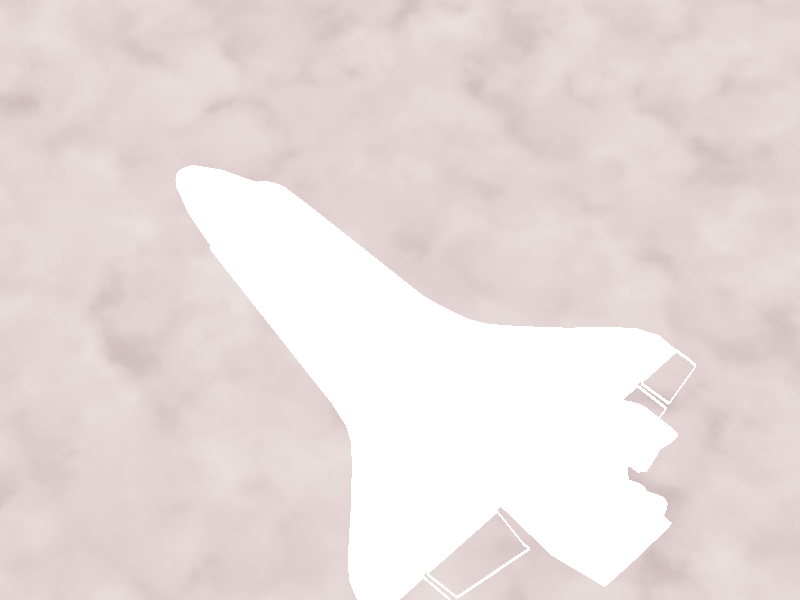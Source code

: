 // Persistence of Vision Ray Tracer Scene Description File
// File: mesh2.pov
// Vers: 3.5
// Desc: mesh2 demonstration scene
// Date: November/December 2001
// Auth: Christoph Hormann

// -w320 -h240
// -w512 -h384 +a0.3

#version 3.5;

global_settings {
  assumed_gamma 1
}


light_source {
  <200, 200, 200>*10000
  rgb 1.3
}

camera {
  location    <12, 12, 24>
  direction   y
  sky         z
  up          z
  right       (4/3)*x
  look_at     <0.0, 0, 0>
  angle       20
}

background {
  color rgb < 0.60, 0.70, 0.95 >
}

plane {
  z, -10

  texture {
    pigment {
      bozo
      color_map {
        [ 0.0 color rgb<0.356, 0.321, 0.274> ]
        [ 0.1 color rgb<0.611, 0.500, 0.500> ]
        [ 0.4 color rgb<0.745, 0.623, 0.623> ]
        [ 1.0 color rgb<0.837, 0.782, 0.745> ]
      }
      warp { turbulence 0.6 }
    }
    finish {
      diffuse 0.6
      ambient 0.1
      specular 0.2
      reflection {
        0.2, 0.6
        fresnel on
      }
      conserve_energy
    }
  }
}
#declare Mesh_TextureB=
  texture{
    pigment{
      uv_mapping
      
      spiral2 8
      color_map {
        [0.5 color rgb 1 ]
        [0.5 color rgb <0,0,0.2> ]
      }
      scale 0.8
    }
    finish {
      specular 0.3
      roughness 0.01
    }
  }

#declare Mesh_B=
mesh2 {
  vertex_vectors {
    1353,
    <-2.8863561153411865, 2.127840042114258, -1.5913959741592407>, <-2.871170997619629, 2.4440410137176514, -1.5944210290908813>, <-2.8625919818878174, 2.612049102783203, -1.5404969453811646>,
    <-2.8625919818878174, 2.616497039794922, -1.6253809928894043>, <-2.858388900756836, 2.463165044784546, -1.54830002784729>, <-2.858388900756836, 2.4676129817962646, -1.6331830024719238>,
    <-2.85418701171875, 2.5780179500579834, -1.5422810316085815>, <-2.85418701171875, 2.5824670791625977, -1.6271640062332153>, <-2.8457820415496826, 2.816232919692993, -1.5297960042953491>,
    <-2.8457820415496826, 2.8206820487976074, -1.6146800518035889>, <-2.760209083557129, 2.129443883895874, -1.5406440496444702>, <-2.749001979827881, 1.8277000188827515, -1.588027000427246>,
    <-2.745697021484375, 2.4447810649871826, -1.553750991821289>, <-2.6289350986480713, 1.8367509841918945, -1.5318490266799927>, <-2.5134260654449463, 2.1282479763031006, -1.6161689758300781>,
    <-2.5002288818359375, 2.4434449672698975, -1.6097429990768433>, <-2.4954280853271484, 1.5452109575271606, -1.587460994720459>, <-2.3940460681915283, 1.848857045173645, -1.620239019393921>,
    <-2.3865840435028076, 1.5493329763412476, -1.5028719902038574>, <-2.1736509799957275, 1.5526139736175537, -1.6359440088272095>, <-2.1567978858947754, 2.1333370208740234, -1.4891639947891235>,
    <-2.1454999446868896, 2.445525884628296, -1.5110759735107422>, <-2.1271820068359375, 2.9566099643707275, -1.522439956665039>, <-2.1271820068359375, 2.9610579013824463, -1.6073230504989624>,
    <-2.1187779903411865, 2.4631640911102295, -1.54830002784729>, <-2.1187779903411865, 2.4676129817962646, -1.6331830024719238>, <-2.0546040534973145, 1.8755810260772705, -1.4766830205917358>,
    <-2.0529069900512695, 2.4589099884033203, -1.54852294921875>, <-2.0529069900512695, 2.4633591175079346, -1.6334069967269897>, <-2.0433568954467773, 2.986387014389038, -1.5208790302276611>,
    <-2.0433568954467773, 2.990834951400757, -1.6057629585266113>, <-1.9777109622955322, 1.0564980506896973, -1.5814239978790283>, <-1.8917820453643799, 1.0634000301361084, -1.4741159677505493>,
    <-1.8659390211105347, 1.5635939836502075, -1.419355034828186>, <-1.7236770391464233, 1.0724890232086182, -1.6394920349121094>, <-1.7059030532836914, 2.129729986190796, -1.6355479955673218>,
    <-1.6970069408416748, 2.4425230026245117, -1.6217069625854492>, <-1.6254390478134155, 1.8954390287399292, -1.645933985710144>, <-1.5550860166549683, 0.629381000995636, -1.5745919942855835>,
    <-1.4878629446029663, 0.6366739869117737, -1.4519230127334595>, <-1.4807469844818115, 1.0900570154190063, -1.3671890497207642>, <-1.476889967918396, 1.5698120594024658, -1.6740269660949707>,
    <-1.3563519716262817, 0.6439849734306335, -1.6349940299987793>, <-1.3437739610671997, 0.3903459906578064, -1.5704200267791748>, <-1.285902976989746, 0.39772599935531616, -1.4477519989013672>,
    <-1.2169859409332275, 0.16006499528884888, -1.5664000511169434>, <-1.1804579496383667, 2.138792037963867, -1.4542720317840576>, <-1.1743619441986084, 2.446031093597412, -1.4821109771728516>,
    <-1.1736030578613281, 1.108512043952942, -1.6852760314941406>, <-1.1726900339126587, 0.4103359878063202, -1.6309159994125366>, <-1.1663039922714233, 0.663631021976471, -1.3278189897537231>,
    <-1.164726972579956, 0.1618649959564209, -1.4491640329360962>, <-1.1253169775009155, 1.9374929666519165, -1.4398610591888428>, <-1.1113300323486328, -0.22581399977207184, -1.5596649646759033>,
    <-1.0637470483779907, -0.22387899458408356, -1.4498039484024048>, <-1.0624920129776, 0.167263001203537, -1.6266729831695557>, <-1.037371039390564, -0.6424940228462219, -1.5517679452896118>,
    <-1.0235179662704468, 1.5852949619293213, -1.3628809452056885>, <-1.0090830326080322, 0.4268609881401062, -1.3236860036849976>, <-0.9930620193481445, -0.6409299969673157, -1.4535820484161377>,
    <-0.9706609845161438, -0.2246759980916977, -1.6198320388793945>, <-0.9394890069961548, 3.406342029571533, -0.41839399933815>, <-0.9394890069961548, 3.7219040393829346, -0.41839399933815>,
    <-0.9387999773025513, 3.406342029571533, -0.3794420063495636>, <-0.9387999773025513, 3.7219040393829346, -0.3794420063495636>, <-0.9320350289344788, 3.406342029571533, -0.4572019875049591>,
    <-0.9320350289344788, 3.7219040393829346, -0.4572019875049591>, <-0.929997980594635, 3.406342029571533, -0.3420479893684387>, <-0.929997980594635, 3.7219040393829346, -0.3420479893684387>,
    <-0.9260219931602478, 0.6770600080490112, -1.682569980621338>, <-0.9147509932518005, 0.16583099961280823, -1.331102967262268>, <-0.9134669899940491, 3.406342029571533, -0.3078469932079315>,
    <-0.9134669899940491, 3.7219040393829346, -0.3078469932079315>, <-0.906378984451294, -0.642661988735199, -1.6095540523529053>, <-0.8917949795722961, 3.406342029571533, -0.5522509813308716>,
    <-0.8917949795722961, 3.7219040393829346, -0.5522509813308716>, <-0.8915899991989136, 3.0467379093170166, -1.5177160501480103>, <-0.8915899991989136, 3.051187038421631, -1.6025999784469604>,
    <-0.8915899991989136, 3.1634531021118164, -1.5115989446640015>, <-0.8915899991989136, 3.1679019927978516, -1.5964829921722412>, <-0.8797360062599182, 3.406342029571533, -0.2411089986562729>,
    <-0.8716300129890442, 2.3688910007476807, -0.4926869869232178>, <-0.8459680080413818, 2.3623409271240234, -0.3603540062904358>, <-0.8422430157661438, 2.3710289001464844, -0.5736430287361145>,
    <-0.836139976978302, -0.22115199267864227, -1.340311050415039>, <-0.8334590196609497, 2.2252440452575684, -0.5096549987792969>, <-0.8156780004501343, 1.1314280033111572, -1.295022964477539>,
    <-0.8121640086174011, 2.3584229946136475, -0.29962998628616333>, <-0.8098660111427307, 2.225008010864258, -0.5820599794387817>, <-0.8050869703292847, 2.2259650230407715, -0.388480007648468>,
    <-0.8026440143585205, 3.406342029571533, -0.154899001121521>, <-0.802232027053833, 0.4550740122795105, -1.6786960363388062>, <-0.7811130285263062, -0.6395170092582703, -1.3569539785385132>,
    <-0.7800279855728149, 3.309752941131592, -0.8104060292243958>, <-0.7800279855728149, 3.436224937438965, -1.4983199834823608>, <-0.772059977054596, 2.2263970375061035, -0.3320319950580597>,
    <-0.7587779760360718, 2.4631640911102295, -1.54830002784729>, <-0.7587779760360718, 2.4676120281219482, -1.6331839561462402>, <-0.7398589849472046, 2.352782964706421, -0.21988900005817413>,
    <-0.727957010269165, 0.1843000054359436, -1.673969030380249>, <-0.7190790176391602, 3.2757210731506348, -0.6062160134315491>, <-0.7190790176391602, 3.455341100692749, -1.5747809410095215>,
    <-0.7162780165672302, 3.3582639694213867, -1.1737220287322998>, <-0.7148420214653015, 3.406342029571533, -0.7600359916687012>, <-0.7148420214653015, 3.7219040393829346, -0.7600359916687012>,
    <-0.7143830060958862, 2.12084698677063, -0.5099729895591736>, <-0.7055929899215698, 3.44454288482666, -1.1585079431533813>, <-0.7037220001220703, 2.226823091506958, -0.2572239935398102>,
    <-0.6998500227928162, 2.3722310066223145, -0.7450439929962158>, <-0.6985989809036255, 2.119776964187622, -0.5591250061988831>, <-0.6946539878845215, 2.1241230964660645, -0.4274680018424988>,
    <-0.6938459873199463, 4.060857772827148, -1.0553480386734009>, <-0.69371098279953, 3.406342029571533, -0.2740379869937897>, <-0.69371098279953, 3.7219040393829346, -0.2740379869937897>,
    <-0.6930739879608154, 4.122375965118408, -1.044442057609558>, <-0.6870949864387512, 2.2248759269714355, -0.7322880029678345>, <-0.6870589852333069, 1.9740079641342163, -0.8559110164642334>,
    <-0.6870589852333069, 1.9840519428253174, -1.4983199834823608>, <-0.6870589852333069, 4.250763893127441, -1.3919340372085571>, <-0.678305983543396, 3.4969840049743652, -1.1492619514465332>,
    <-0.6735730171203613, 3.3305881023406982, -1.016767978668213>, <-0.6735730171203613, 3.385938882827759, -1.3306759595870972>, <-0.6719920039176941, 2.1260828971862793, -0.3889639973640442>,
    <-0.6705060005187988, 3.406342029571533, -0.031877998262643814>, <-0.6660619974136353, -0.22076000273227692, -1.6668989658355713>, <-0.6643199920654297, 3.4177958965301514, -1.006816029548645>,
    <-0.6643199920654297, 3.4712910652160645, -1.3102010488510132>, <-0.6571300029754639, 4.0389180183410645, -0.923537015914917>, <-0.6571300029754639, 4.085322856903076, -1.1867140531539917>,
    <-0.6567469835281372, 4.100668907165527, -0.9140269756317139>, <-0.6567469835281372, 4.146582126617432, -1.174415946006775>, <-0.6466050148010254, 4.123816967010498, -1.0432679653167725>,
    <-0.646012008190155, 0.7052059769630432, -1.2439939975738525>, <-0.6406890153884888, 3.472604990005493, -1.0110059976577759>, <-0.6406890153884888, 3.521362066268921, -1.28751802444458>,
    <-0.6399710178375244, 3.701150894165039, -0.26488301157951355>, <-0.6390169858932495, 3.701150894165039, -0.19088999927043915>, <-0.6385080218315125, 3.7278809547424316, -0.26443400979042053>,
    <-0.6375640034675598, 3.7278809547424316, -0.19122500717639923>, <-0.6365900039672852, 3.5152170658111572, -1.1460469961166382>, <-0.6361110210418701, 2.3610761165618896, -0.12357600033283234>,
    <-0.6337289810180664, 1.9569920301437378, -0.66873699426651>, <-0.6337289810180664, 1.9649360179901123, -1.5747809410095215>, <-0.63372802734375, 4.250763893127441, -1.4110490083694458>,
    <-0.6256660223007202, -2.8185479640960693, -0.8768029808998108>, <-0.6256660223007202, -2.792397975921631, -1.4885070323944092>, <-0.6256660223007202, -2.455164909362793, -1.4983199834823608>,
    <-0.6256660223007202, -2.453437089920044, -0.8559110164642334>, <-0.6250309944152832, 2.128904104232788, -0.33762601017951965>, <-0.6227359771728516, -0.6416289806365967, -1.6547269821166992>,
    <-0.6164079904556274, 4.105772018432617, -0.9348599910736084>, <-0.6164079904556274, 4.143938064575195, -1.1513090133666992>, <-0.6163110136985779, -2.9234631061553955, -0.8893960118293762>,
    <-0.6163110136985779, -2.9208641052246094, -1.4885070323944092>, <-0.6156499981880188, 2.119175910949707, -0.6608440279960632>, <-0.6154469847679138, 3.7278809547424316, -0.2573550045490265>,
    <-0.615435004234314, 2.221045970916748, -0.17540599405765533>, <-0.6146630048751831, 3.7278809547424316, -0.19649900496006012>, <-0.6129570007324219, 3.74241304397583, -1.1101210117340088>,
    <-0.6115779876708984, 3.3943889141082764, -0.22247999906539917>, <-0.604561984539032, 3.4944610595703125, -1.0283310413360596>, <-0.604561984539032, 3.5359740257263184, -1.2637619972229004>,
    <-0.6038010120391846, 3.701150894165039, -0.32848700881004333>, <-0.6034129858016968, 2.1320290565490723, -1.6461800336837769>, <-0.6032249927520752, 3.3943889141082764, -0.26447200775146484>,
    <-0.6032249927520752, 3.3943889141082764, -0.1804880052804947>, <-0.6027209758758545, 3.7278809547424316, -0.3273630142211914>, <-0.6011940240859985, 3.701150894165039, -0.12633299827575684>,
    <-0.6010159850120544, 3.2496280670166016, -0.44965898990631104>, <-0.6010159850120544, 3.4683868885040283, -1.626966953277588>, <-0.6003909707069397, 2.4414350986480713, -1.6282449960708618>,
    <-0.6001420021057129, 3.7278809547424316, -0.12735199928283691>, <-0.596746027469635, 3.5152170658111572, -1.1460469961166382>, <-0.59409099817276, 1.9796700477600098, -0.9181910157203674>,
    <-0.59409099817276, 1.9929510354995728, -1.0642839670181274>, <-0.5932890176773071, 3.4675419330596924, -0.22247999906539917>, <-0.5863289833068848, 3.4675419330596924, -0.2574729919433594>,
    <-0.5863289833068848, 3.4675419330596924, -0.18748700618743896>, <-0.5856990218162537, 3.7278809547424316, -0.3096649944782257>, <-0.5854120254516602, 3.7259531021118164, -1.0112329721450806>,
    <-0.5854120254516602, 3.760767936706543, -1.2086759805679321>, <-0.5838339924812317, 3.406342029571533, 0.021787000820040703>, <-0.5835549831390381, 3.7278809547424316, -0.1434040069580078>,
    <-0.5830489993095398, -3.2245800495147705, -1.4964109659194946>, <-0.5794389843940735, 3.3943889141082764, -0.30007100105285645>, <-0.5794389843940735, 3.3943889141082764, -0.1448889970779419>,
    <-0.5788900256156921, -3.1465489864349365, -1.4849380254745483>, <-0.5788900256156921, -3.0808560848236084, -0.9180160164833069>, <-0.5773670077323914, -2.8275129795074463, -0.6974409818649292>,
    <-0.5773670077323914, -2.791227102279663, -1.5596779584884644>, <-0.5773670077323914, -2.451875925064087, -1.5747809410095215>, <-0.5773670077323914, -2.4505090713500977, -0.66873699426651>,
    <-0.5760809779167175, 1.9593909978866577, -1.660668969154358>, <-0.5700560212135315, 3.497920036315918, -1.0479509830474854>, <-0.5700560212135315, 3.5325140953063965, -1.244143009185791>,
    <-0.5687789916992188, -2.924921989440918, -0.7147420048713684>, <-0.5687789916992188, -2.921566963195801, -1.5596779584884644>, <-0.5676329731941223, 2.365638017654419, -0.08201999962329865>,
    <-0.5665069818496704, 3.467540979385376, -0.15782099962234497>, <-0.5665069818496704, 3.4675419330596924, -0.28713899850845337>, <-0.5617589950561523, 3.493053913116455, -0.22247999906539917>,
    <-0.5611799955368042, 0.47196099162101746, -1.2399230003356934>, <-0.5591880083084106, 2.124756097793579, -0.27615898847579956>, <-0.5588489770889282, -3.222114086151123, -1.4693490266799927>,
    <-0.5575010180473328, 4.087275981903076, -0.8181170225143433>, <-0.5575010180473328, 4.1668009757995605, -1.2691229581832886>, <-0.5571979880332947, 3.493053913116455, -0.24540700018405914>,
    <-0.5571979880332947, 3.493053913116455, -0.1995529979467392>, <-0.5569450259208679, 2.2178680896759033, -0.1403380036354065>, <-0.5569030046463013, 3.310328960418701, -0.9018700122833252>,
    <-0.5569030046463013, 3.406198024749756, -1.4455740451812744>, <-0.5568199753761292, 4.025382041931152, -0.8265990018844604>, <-0.5568199753761292, 4.105758190155029, -1.2824350595474243>,
    <-0.5515599846839905, 3.3982150554656982, -0.8957690000534058>, <-0.5515599846839905, 3.4908719062805176, -1.4212470054626465>, <-0.545930027961731, 2.071722984313965, -0.5045250058174133>,
    <-0.5442109704017639, 3.493053913116455, -0.2648429870605469>, <-0.5442109704017639, 3.493053913116455, -0.18011699616909027>, <-0.5438399910926819, 3.3943889141082764, -0.32385700941085815>,
    <-0.5438399910926819, 3.3943889141082764, -0.12110300362110138>, <-0.5414680242538452, -3.3019020557403564, -1.4813690185546875>, <-0.5414680242538452, -3.2976949214935303, -1.0599700212478638>,
    <-0.5414680242538452, -2.456696033477783, -1.0642839670181274>, <-0.5414680242538452, -2.454411029815674, -0.9181910157203674>, <-0.5403450131416321, 2.07320499420166, -0.4771600067615509>,
    <-0.540198028087616, 3.701150894165039, -0.3646570146083832>, <-0.5400429964065552, 2.0712389945983887, -0.521166980266571>, <-0.539792001247406, 3.7278809547424316, -0.3631500005722046>,
    <-0.5379170179367065, 3.454758882522583, -0.9097949862480164>, <-0.5379170179367065, 3.539207935333252, -1.3887289762496948>, <-0.5368409752845764, 3.467540979385376, -0.13799899816513062>,
    <-0.5368409752845764, 3.4675419330596924, -0.3069609999656677>, <-0.536637008190155, 3.701150894165039, -0.08850999921560287>, <-0.5362690091133118, 3.7278809547424316, -0.08992999792098999>,
    <-0.5344240069389343, -3.150999069213867, -1.5541859865188599>, <-0.5344240069389343, -3.059380054473877, -0.7540640234947205>, <-0.533909022808075, 4.094639778137207, -0.8551329970359802>,
    <-0.5339080095291138, 4.160745143890381, -1.2300349473953247>, <-0.5333889722824097, 3.7278809547424316, -0.33941298723220825>, <-0.533236026763916, 2.0740909576416016, -0.4645549952983856>,
    <-0.5324730277061462, 3.501322031021118, -0.22247999906539917>, <-0.5320159792900085, 3.4852869510650635, -0.2317419946193695>, <-0.5318080186843872, 3.4852869510650635, -0.21558000147342682>,
    <-0.530460000038147, 3.7278809547424316, -0.11229699850082397>, <-0.5304239988327026, 1.9439460039138794, -0.5252270102500916>, <-0.5304239988327026, 1.951889991760254, -1.626966953277588>,
    <-0.5304239988327026, 4.250763893127441, -1.4240959882736206>, <-0.5301409959793091, 3.501322031021118, -0.23420000076293945>, <-0.5301409959793091, 3.501322031021118, -0.21076099574565887>,
    <-0.5280519723892212, 3.569956064224243, -1.13639497756958>, <-0.5256220102310181, 1.593830943107605, -1.6951260566711426>, <-0.5247750282287598, 3.493053913116455, -0.27783000469207764>,
    <-0.5247750282287598, 3.493053913116455, -0.1671299934387207>, <-0.5241159796714783, 3.4852869510650635, -0.24563300609588623>, <-0.5235469937324524, 3.4852869510650635, -0.20148000121116638>,
    <-0.5235030055046082, 3.501322031021118, -0.24413500726222992>, <-0.5235030055046082, 3.501322031021118, -0.20082500576972961>, <-0.5181400179862976, 2.075366973876953, -0.44794100522994995>,
    <-0.5170590281486511, 3.4792659282684326, -0.9421579837799072>, <-0.5170590281486511, 3.551168918609619, -1.3499360084533691>, <-0.5162559747695923, 2.122473955154419, -0.24907000362873077>,
    <-0.5135679841041565, 3.501322031021118, -0.25077301263809204>, <-0.5135679841041565, 3.501322031021118, -0.1941870003938675>, <-0.5115050077438354, -3.21901798248291, -1.5153779983520508>,
    <-0.5110329985618591, 2.070966958999634, -0.5562270283699036>, <-0.5105649828910828, 3.5586230754852295, -1.0721240043640137>, <-0.5105649828910828, 3.5812880992889404, -1.20066499710083>,
    <-0.5102800130844116, 0.1703130006790161, -1.2510030269622803>, <-0.5102239847183228, 3.4852869510650635, -0.2535330057144165>, <-0.5101569890975952, 3.7157979011535645, -0.9385070204734802>,
    <-0.5101569890975952, 3.7760989665985107, -1.2804880142211914>, <-0.5094460248947144, 3.4852869510650635, -0.19321900606155396>, <-0.5035380125045776, 3.406342029571533, -0.5487319827079773>,
    <-0.5035380125045776, 3.7219040393829346, -0.5487319827079773>, <-0.5018479824066162, 3.3943889141082764, -0.3322100043296814>, <-0.5018479824066162, 3.3943889141082764, -0.11275000125169754>,
    <-0.5018479824066162, 3.467540979385376, -0.3139210045337677>, <-0.5018479824066162, 3.467540979385376, -0.13103899359703064>, <-0.5018479824066162, 3.4804511070251465, -0.22247999906539917>,
    <-0.5018479824066162, 3.493053913116455, -0.2823910117149353>, <-0.5018479824066162, 3.493053913116455, -0.16256900131702423>, <-0.5018479824066162, 3.501322031021118, -0.2531050145626068>,
    <-0.5018479824066162, 3.501322031021118, -0.1918559968471527>, <-0.5018479824066162, 3.504117965698242, -0.22247999906539917>, <-0.5018479824066162, 3.5051939487457275, -0.22247999906539917>,
    <-0.5011230111122131, -3.5015621185302734, -1.4742319583892822>, <-0.5011230111122131, -3.4575140476226807, -1.0805749893188477>, <-0.5000690221786499, -3.300261974334717, -1.5486929416656494>,
    <-0.5000690221786499, -3.2949841022491455, -0.9490990042686462>, <-0.49713701009750366, 3.485258102416992, -0.9761390089988708>, <-0.49713701009750366, 3.5451769828796387, -1.3159539699554443>,
    <-0.49651899933815, 2.0734899044036865, -0.427837997674942>, <-0.49406298995018005, 3.4852869510650635, -0.2533249855041504>, <-0.49328500032424927, 3.4852869510650635, -0.19301100075244904>,
    <-0.4901289939880371, 3.501322031021118, -0.25077301263809204>, <-0.4901289939880371, 3.501322031021118, -0.1941870003938675>, <-0.4838080108165741, -2.449631929397583, -1.626966953277588>,
    <-0.4838080108165741, -2.4482650756835938, -0.5252270102500916>, <-0.48229700326919556, 2.0724589824676514, -0.41911301016807556>, <-0.48019298911094666, 3.501322031021118, -0.24413500726222992>,
    <-0.48019298911094666, 3.501322031021118, -0.20082500576972961>, <-0.4799630045890808, 3.4852869510650635, -0.24506400525569916>, <-0.47939398884773254, 3.4852869510650635, -0.2009110003709793>,
    <-0.47892099618911743, 3.493053913116455, -0.27783000469207764>, <-0.47892099618911743, 3.493053913116455, -0.1671299934387207>, <-0.4735549986362457, 3.501322031021118, -0.23420000076293945>,
    <-0.4735549986362457, 3.501322031021118, -0.2107599973678589>, <-0.4725329875946045, 3.7278809547424316, -0.33862900733947754>, <-0.4717020094394684, 3.4852869510650635, -0.23096400499343872>,
    <-0.47149398922920227, 3.4852869510650635, -0.21480299532413483>, <-0.47122400999069214, 3.501322031021118, -0.22247999906539917>, <-0.4696049988269806, 3.7278809547424316, -0.11151199787855148>,
    <-0.4678640067577362, -0.21853500604629517, -1.2660109996795654>, <-0.466854989528656, 3.467540979385376, -0.3069609999656677>, <-0.466854989528656, 3.467540979385376, -0.13799899816513062>,
    <-0.4665820002555847, 3.7278809547424316, -0.36220601201057434>, <-0.46620500087738037, 3.701150894165039, -0.36370301246643066>, <-0.46424800157546997, 3.587693929672241, -1.1332670450210571>,
    <-0.4630590081214905, 3.7278809547424316, -0.08898600190877914>, <-0.46303001046180725, -3.4994471073150635, -1.5377089977264404>, <-0.46303001046180725, -3.4395759105682373, -0.9774090051651001>,
    <-0.46279001235961914, 3.5503270626068115, -1.0250749588012695>, <-0.46279001235961914, 3.5895841121673584, -1.2477149963378906>, <-0.4626440107822418, 3.701150894165039, -0.08755599707365036>,
    <-0.46000200510025024, 2.0685129165649414, -0.5051959753036499>, <-0.4598560035228729, 3.3943889141082764, -0.32385700941085815>, <-0.4598560035228729, 3.3943889141082764, -0.12110300362110138>,
    <-0.4595769941806793, 2.0685129165649414, -0.5047699809074402>, <-0.45951300859451294, 2.0685129165649414, -0.5081940293312073>, <-0.4594849944114685, 3.493053913116455, -0.2648429870605469>,
    <-0.4594849944114685, 3.493053913116455, -0.18011699616909027>, <-0.45917201042175293, 2.0685129165649414, -0.5078070163726807>, <-0.4591110050678253, 2.0685129165649414, -0.5062419772148132>,
    <-0.45900198817253113, 2.0685129165649414, -0.5074719786643982>, <-0.45900100469589233, 2.0685129165649414, -0.5076360106468201>, <-0.4589090049266815, 2.0685129165649414, -0.5067200064659119>,
    <-0.4588859975337982, 2.0685129165649414, -0.5061529874801636>, <-0.45879000425338745, 2.0685129165649414, -0.5072590112686157>, <-0.45871299505233765, 3.5715320110321045, -1.1373209953308105>,
    <-0.4582720100879669, 3.228990077972412, -0.3258320093154907>, <-0.4582720100879669, 3.478705883026123, -1.6682419776916504>, <-0.4562639892101288, -3.3987181186676025, -1.4883840084075928>,
    <-0.4553090035915375, 3.5819010734558105, -1.1004140377044678>, <-0.4553090035915375, 3.593487024307251, -1.1661200523376465>, <-0.4506939947605133, 3.566740036010742, -1.1085319519042969>,
    <-0.4506939947605133, 3.5768749713897705, -1.1660130023956299>, <-0.44649800658226013, 3.493053913116455, -0.24540700018405914>, <-0.44649800658226013, 3.493053913116455, -0.1995529979467392>,
    <-0.44308799505233765, -3.2121329307556152, -1.443748950958252>, <-0.4427089989185333, 2.0706870555877686, -0.41931799054145813>, <-0.44193699955940247, 3.493053913116455, -0.22247999906539917>,
    <-0.43817299604415894, -0.6388149857521057, -1.2913670539855957>, <-0.43767499923706055, -3.3987181186676025, -1.4883840084075928>, <-0.4371890127658844, 3.467540979385376, -0.28713899850845337>,
    <-0.4371890127658844, 3.467540979385376, -0.15782099962234497>, <-0.43088799715042114, 3.577660083770752, -1.0763640403747559>, <-0.43088799715042114, 3.5977280139923096, -1.1901710033416748>,
    <-0.4287849962711334, 3.563783884048462, -1.0873589515686035>, <-0.4287849962711334, 3.581338882446289, -1.1869200468063354>, <-0.4242570102214813, 3.3943889141082764, -0.30007100105285645>,
    <-0.4242570102214813, 3.3943889141082764, -0.1448889970779419>, <-0.4226030111312866, 1.1583369970321655, -1.710860013961792>, <-0.42192700505256653, 4.085786819458008, -0.7824090123176575>,
    <-0.42192700505256653, 4.177615165710449, -1.303186058998108>, <-0.42121198773384094, 4.093401908874512, -0.8254510164260864>, <-0.42121198773384094, 4.169734001159668, -1.2583500146865845>,
    <-0.4197939932346344, 4.023877143859863, -0.7905089855194092>, <-0.4197939932346344, 4.116687774658203, -1.316862940788269>, <-0.4194380044937134, 3.7278809547424316, -0.3075209856033325>,
    <-0.41736701130867004, 3.467540979385376, -0.2574729919433594>, <-0.41736701130867004, 3.467540979385376, -0.18748700618743896>, <-0.4172939956188202, 3.7278809547424316, -0.14125999808311462>,
    <-0.41040700674057007, 3.467540979385376, -0.22247999906539917>, <-0.40735599398612976, 3.7146689891815186, -0.9114320278167725>, <-0.40735599398612976, 3.7842979431152344, -1.3063169717788696>,
    <-0.40552300214767456, 1.9336270093917847, -0.4117189943790436>, <-0.40552300214767456, 1.9415709972381592, -1.6682419776916504>, <-0.4055219888687134, 4.250762939453125, -1.4344149827957153>,
    <-0.4027090072631836, 3.7278809547424316, -0.3247840106487274>, <-0.40164700150489807, 3.701150894165039, -0.3258799910545349>, <-0.401309996843338, -3.3987181186676025, -1.4883840084075928>,
    <-0.4004710018634796, 3.3943889141082764, -0.26447200775146484>, <-0.4004710018634796, 3.3943889141082764, -0.1804880052804947>, <-0.4001300036907196, 3.7278809547424316, -0.12477300316095352>,
    <-0.39904099702835083, 3.701150894165039, -0.1237260028719902>, <-0.3988569974899292, 3.563455104827881, -1.0794769525527954>, <-0.3988569974899292, 3.583725929260254, -1.1944390535354614>,
    <-0.39882099628448486, 2.118557929992676, -0.24633200466632843>, <-0.3975279927253723, 3.302912950515747, -0.8598139882087708>, <-0.3975279927253723, 3.3910489082336426, -0.8551239967346191>,
    <-0.3975279927253723, 3.41361403465271, -1.4876290559768677>, <-0.3975279927253723, 3.4482269287109375, -0.8727489709854126>, <-0.3975279927253723, 3.4737040996551514, -0.9106159806251526>,
    <-0.3975279927253723, 3.4806230068206787, -0.9498550295829773>, <-0.3975279927253723, 3.4980390071868896, -1.4618929624557495>, <-0.3975279927253723, 3.5457398891448975, -1.4257739782333374>,
    <-0.3975279927253723, 3.547290086746216, -1.0078539848327637>, <-0.3975279927253723, 3.5498108863830566, -1.3422390222549438>, <-0.3975279927253723, 3.556730031967163, -1.3814769983291626>,
    <-0.3975279927253723, 3.562303066253662, -1.1377439498901367>, <-0.3975279927253723, 3.576107978820801, -1.0675610303878784>, <-0.3975279927253723, 3.592621088027954, -1.2649359703063965>,
    <-0.3975279927253723, 3.593693971633911, -1.1322089433670044>, <-0.3975279927253723, 3.5992801189422607, -1.1989740133285522>, <-0.39493799209594727, 2.069474935531616, -0.4401319921016693>,
    <-0.39211800694465637, 3.3943889141082764, -0.22247999906539917>, <-0.3918820023536682, 2.2124149799346924, -0.1448339968919754>, <-0.3917829990386963, -3.9277219772338867, -1.4563900232315063>,
    <-0.3917829990386963, -3.9159469604492188, -1.1607110500335693>, <-0.38833099603652954, 3.7278809547424316, -0.2544260025024414>, <-0.38754600286483765, 3.7278809547424316, -0.19357000291347504>,
    <-0.3757629990577698, 2.3734660148620605, -0.08504699915647507>, <-0.3706899881362915, -2.839824914932251, -0.45114898681640625>, <-0.3706899881362915, -2.7897961139678955, -1.6466729640960693>,
    <-0.3706899881362915, -2.447856903076172, -1.6682419776916504>, <-0.3706899881362915, -2.4464900493621826, -0.4117189943790436>, <-0.368928998708725, 3.5658419132232666, -1.0869959592819214>,
    <-0.368928998708725, 3.5833969116210938, -1.1865570545196533>, <-0.36538198590278625, -2.9269258975982666, -0.4749169945716858>, <-0.36538198590278625, -2.9224259853363037, -1.6466729640960693>,
    <-0.36528700590133667, 3.7278809547424316, -0.2609109878540039>, <-0.36434298753738403, 3.7278809547424316, -0.1877020001411438>, <-0.3641679883003235, 3.577660083770752, -1.0763640403747559>,
    <-0.3641679883003235, 3.5977280139923096, -1.1901710033416748>, <-0.3638240098953247, 3.701150894165039, -0.2613230049610138>, <-0.3628700077533722, 3.701150894165039, -0.1873289942741394>,
    <-0.3626500070095062, -3.928658962249756, -1.5102479457855225>, <-0.3626500070095062, -3.912194013595581, -1.0875109434127808>, <-0.3565869927406311, -3.2065188884735107, -1.5303399562835693>,
    <-0.3550280034542084, 3.2732629776000977, -0.5697969794273376>, <-0.3487569987773895, -3.398719072341919, -1.4883840084075928>, <-0.3470200002193451, 3.570305109024048, -1.107903003692627>,
    <-0.3470200002193451, 3.5804409980773926, -1.16538405418396>, <-0.34434300661087036, 3.3600220680236816, -0.5576040148735046>, <-0.34415000677108765, -3.1564390659332275, -1.6388299465179443>,
    <-0.34415000677108765, -3.0298891067504883, -0.5289329886436462>, <-0.3439280092716217, 3.406342029571533, 0.022732999175786972>, <-0.33974599838256836, 3.5819010734558105, -1.1004140377044678>,
    <-0.33974599838256836, 3.593487024307251, -1.1661200523376465>, <-0.33900099992752075, 3.5756490230560303, -1.1365950107574463>, <-0.33850499987602234, 0.7228869795799255, -1.7090940475463867>,
    <-0.3322660028934479, 3.5895841121673584, -1.2477149963378906>, <-0.3322649896144867, 3.5503270626068115, -1.0250749588012695>, <-0.33080700039863586, 3.587693929672241, -1.1332670450210571>,
    <-0.32291701436042786, -3.298258066177368, -1.6309850215911865>, <-0.32291701436042786, -3.291261911392212, -0.7968559861183167>, <-0.31705600023269653, 3.412753105163574, -0.5501930117607117>,
    <-0.31518399715423584, 2.0062320232391357, -1.2103780508041382>, <-0.3123230040073395, 3.2510828971862793, -0.4119729995727539>, <-0.3123230040073395, 3.2954440116882324, -0.7276210188865662>,
    <-0.30878201127052307, 3.9737930297851562, -0.3989199995994568>, <-0.3085150122642517, 4.102390766143799, -0.8537669777870178>, <-0.3085150122642517, 4.168496131896973, -1.228667974472046>,
    <-0.30589500069618225, 4.033788204193115, -0.3817160129547119>, <-0.3045560121536255, 3.7228689193725586, -0.9372609853744507>, <-0.3045560121536255, 3.7831690311431885, -1.2792420387268066>,
    <-0.3030700087547302, 3.3385848999023438, -0.4050700068473816>, <-0.3030700087547302, 3.3814589977264404, -0.7101370096206665>, <-0.300025999546051, -3.4968619346618652, -1.6152989864349365>,
    <-0.300025999546051, -3.4149439334869385, -0.8357470035552979>, <-0.2979179918766022, 3.485258102416992, -0.9761390089988708>, <-0.2979179918766022, 3.5451769828796387, -1.3159539699554443>,
    <-0.2970849871635437, 3.2147090435028076, -0.2401459962129593>, <-0.2970840036869049, 3.4858460426330566, -1.6968040466308594>, <-0.2964560091495514, 0.5168250203132629, -1.7054970264434814>,
    <-0.2888740003108978, -2.4589810371398926, -1.2103780508041382>, <-0.2880389988422394, 3.9450490474700928, -0.2986760139465332>, <-0.2880389988422394, 4.002538204193115, -0.4991630017757416>,
    <-0.2863529920578003, 4.0966010093688965, -0.8164730072021484>, <-0.2863529920578003, 4.176126003265381, -1.2674779891967773>, <-0.28537100553512573, 4.005348205566406, -0.28253498673439026>,
    <-0.28537100553512573, 4.062228202819824, -0.4808970093727112>, <-0.2844899892807007, 3.5586230754852295, -1.0721240043640137>, <-0.2844899892807007, 3.5812880992889404, -1.2006659507751465>,
    <-0.28276801109313965, 4.034805774688721, -0.8249369859695435>, <-0.28276801109313965, 4.115182876586914, -1.2807730436325073>, <-0.2823140025138855, -3.398719072341919, -1.4883840084075928>,
    <-0.2794390022754669, 3.393213987350464, -0.41117000579833984>, <-0.2794390022754669, 3.432291030883789, -0.6892160177230835>, <-0.2779960036277771, 3.4792659282684326, -0.9421579837799072>,
    <-0.2779960036277771, 3.551168918609619, -1.3499360084533691>, <-0.2753399908542633, 3.431087017059326, -0.5476160049438477>, <-0.27122700214385986, 0.20823200047016144, -1.7001099586486816>,
    <-0.26700299978256226, 3.5699551105499268, -1.13639497756958>, <-0.2644839882850647, 1.9264860153198242, -0.333173006772995>, <-0.2644839882850647, 1.9344300031661987, -1.6968040466308594>,
    <-0.2644830048084259, 4.250762939453125, -1.4415550231933594>, <-0.2603990137577057, 4.033788204193115, -0.3817160129547119>, <-0.2588540017604828, 2.115878105163574, -0.30404800176620483>,
    <-0.2571389973163605, 3.454758882522583, -0.9097949862480164>, <-0.2571389973163605, 3.539207935333252, -1.3887289762496948>, <-0.25578299164772034, -3.1964049339294434, -1.4265309572219849>,
    <-0.2502020001411438, -0.2147420048713684, -1.692726969718933>, <-0.24349500238895416, 3.3982150554656982, -0.8957690000534058>, <-0.24349500238895416, 3.4908719062805176, -1.4212470054626465>,
    <-0.24333900213241577, 4.0101470947265625, -0.29927098751068115>, <-0.24333800375461578, 4.05742883682251, -0.4641610085964203>, <-0.24331200122833252, 3.414452075958252, -0.42924800515174866>,
    <-0.24331200122833252, 3.447722911834717, -0.6659839749336243>, <-0.2429569959640503, -2.8435869216918945, -0.37588199973106384>, <-0.2429569959640503, -2.445261001586914, -0.333173006772995>,
    <-0.2429559975862503, -2.4466280937194824, -1.6968040466308594>, <-0.24071800708770752, 3.660667896270752, -0.4887070059776306>, <-0.23967599868774414, -2.9275379180908203, -0.40162500739097595>,
    <-0.23815299570560455, 3.310328960418701, -0.9018700122833252>, <-0.23815299570560455, 3.406198024749756, -1.4455740451812744>, <-0.23798799514770508, -3.9298040866851807, -1.5760819911956787>,
    <-0.23798799514770508, -3.907041072845459, -0.9869949817657471>, <-0.23549599945545197, 3.431087017059326, -0.5476160049438477>, <-0.2354850023984909, -0.6395750045776367, -1.6794780492782593>,
    <-0.22930100560188293, 3.7381999492645264, -1.00907301902771>, <-0.22930000722408295, 3.7730140686035156, -1.2065160274505615>, <-0.22896799445152283, 3.9206809997558594, -0.2136940062046051>,
    <-0.22896699607372284, 4.0269060134887695, -0.5841450095176697>, <-0.22692599892616272, 3.9812378883361816, -0.19845399260520935>, <-0.22692599892616272, 4.086338043212891, -0.5649790167808533>,
    <-0.2265540063381195, -3.020875930786133, -0.46013298630714417>, <-0.22601599991321564, 4.119197845458984, -0.9324920177459717>, <-0.22601500153541565, 4.1573638916015625, -1.148941993713379>,
    <-0.2251559942960739, 3.6391029357910156, -0.4135020077228546>, <-0.2251559942960739, 3.6822330951690674, -0.5639119744300842>, <-0.22499899566173553, 3.497920036315918, -1.0479509830474854>,
    <-0.22499899566173553, 3.5325140953063965, -1.244143009185791>, <-0.2233870029449463, -4.348127841949463, -1.2654609680175781>, <-0.2233870029449463, -4.3478288650512695, -1.4171359539031982>,
    <-0.2134310007095337, -3.29012393951416, -0.7503309845924377>, <-0.20880599319934845, 3.4172239303588867, -0.4489760100841522>, <-0.20880599319934845, 3.4449501037597656, -0.6462560296058655>,
    <-0.20805400609970093, -4.350639820098877, -1.449836015701294>, <-0.20805400609970093, -4.350189208984375, -1.2314289808273315>, <-0.20488500595092773, -3.398719072341919, -1.4883840084075928>,
    <-0.20175500214099884, 3.756553888320923, -1.1076279878616333>, <-0.19928400218486786, -3.4074161052703857, -0.7924540042877197>, <-0.1983090043067932, 3.5152170658111572, -1.1460469961166382>,
    <-0.19581900537014008, 4.139319896697998, -1.0405340194702148>, <-0.1956530064344406, 3.234844923019409, -0.2964380085468292>, <-0.1956530064344406, 3.3116819858551025, -0.8431559801101685>,
    <-0.19475500285625458, 3.9901061058044434, -0.22937799990177155>, <-0.19475500285625458, 4.077470779418945, -0.5340539813041687>, <-0.19081099331378937, 2.208682060241699, -0.2360049933195114>,
    <-0.19049300253391266, 3.4944610595703125, -1.0283310413360596>, <-0.19049300253391266, 3.5359740257263184, -1.2637619972229004>, <-0.19031000137329102, 3.3228909969329834, -0.29340800642967224>,
    <-0.19031000137329102, 3.3971519470214844, -0.8217999935150146>, <-0.18710599839687347, 4.116819858551025, -0.9111800193786621>, <-0.18710599839687347, 4.16273307800293, -1.1715680360794067>,
    <-0.1824589967727661, 4.05524206161499, -0.9206579923629761>, <-0.18245799839496613, 4.101646900177002, -1.1838350296020508>, <-0.18083900213241577, 3.620820999145508, -0.3497459888458252>,
    <-0.18083900213241577, 3.700515031814575, -0.627668023109436>, <-0.1766670048236847, 3.378911018371582, -0.3093990087509155>, <-0.1766670048236847, 3.446593999862671, -0.7909870147705078>,
    <-0.16680200397968292, 3.48612904548645, -0.5398809909820557>, <-0.16094200313091278, -3.905466079711914, -0.9562770128250122>, <-0.15846499800682068, 3.5152170658111572, -1.1460469961166382>,
    <-0.15580900013446808, 3.4022738933563232, -0.34259700775146484>, <-0.15580900013446808, 3.4599010944366455, -0.7526360154151917>, <-0.15436699986457825, 3.472604990005493, -1.0110059976577759>,
    <-0.15436699986457825, 3.521362066268921, -1.28751802444458>, <-0.15077899396419525, 4.141026020050049, -1.0411529541015625>, <-0.1493149995803833, 3.477046012878418, -0.47525399923324585>,
    <-0.1493149995803833, 3.4952120780944824, -0.6045079827308655>, <-0.1457429975271225, 4.079707145690918, -1.052024006843567>, <-0.14508099853992462, -3.189244031906128, -1.5387120246887207>,
    <-0.14318199455738068, 2.37882399559021, -0.18837599456310272>, <-0.1424420028924942, -4.354075908660889, -1.489806056022644>, <-0.1424420028924942, -4.353020191192627, -1.1846990585327148>,
    <-0.14056099951267242, 3.904397964477539, -0.1569110006093979>, <-0.14056099951267242, 4.04318904876709, -0.6409279704093933>, <-0.13945600390434265, 3.965127944946289, -0.1422719955444336>,
    <-0.13945500552654266, 4.102447986602783, -0.6211599707603455>, <-0.1358869969844818, 3.407075881958008, -0.37676700949668884>, <-0.1358869969844818, 3.455099105834961, -0.7184659838676453>,
    <-0.13073599338531494, 3.4177958965301514, -1.006816029548645>, <-0.13073599338531494, 3.4712910652160645, -1.3102010488510132>, <-0.1268559992313385, 2.80491304397583, -0.21917200088500977>,
    <-0.12632499635219574, -4.449007987976074, -1.3152589797973633>, <-0.12632499635219574, -4.448515892028809, -1.3885879516601562>, <-0.12449900060892105, 3.207408905029297, -0.1963450014591217>,
    <-0.12449900060892105, 3.489496946334839, -1.7114039659500122>, <-0.12204500287771225, 3.9767138957977295, -0.18267600238323212>, <-0.12204500287771225, 4.090861797332764, -0.5807560086250305>,
    <-0.1214819997549057, 3.3305881023406982, -1.016767978668213>, <-0.1214819997549057, 3.385938882827759, -1.3306759595870972>, <-0.11985199898481369, -3.398719072341919, -1.4883840084075928>,
    <-0.11894600093364716, -4.449841022491455, -1.299847960472107>, <-0.11894600093364716, -4.449451923370361, -1.4058990478515625>, <-0.11675000190734863, 3.496983051300049, -1.1492619514465332>,
    <-0.11451400071382523, 3.6086061000823975, -0.30714499950408936>, <-0.11451400071382523, 3.7127299308776855, -0.6702690124511719>, <-0.11347199976444244, 1.9228359460830688, -0.2930229902267456>,
    <-0.11347100138664246, 1.930780053138733, -1.7114039659500122>, <-0.11347100138664246, 4.250762939453125, -1.4452049732208252>, <-0.1061910018324852, -2.845510959625244, -0.3374069929122925>,
    <-0.1061910018324852, -2.444633960723877, -0.2930229902267456>, <-0.10619000345468521, -2.789134979248047, -1.6868499517440796>, <-0.10619000345468521, -2.446000099182129, -1.7114039659500122>,
    <-0.1050809994339943, -2.927851915359497, -0.36416101455688477>, <-0.1050809994339943, -2.922822952270508, -1.6868499517440796>, <-0.10299800336360931, 3.5039660930633545, -0.5373740196228027>,
    <-0.10189200192689896, -4.353885173797607, -1.1704180240631104>, <-0.10153999924659729, 3.4703969955444336, -0.42794299125671387>, <-0.10153999924659729, 3.501861095428467, -0.6518179774284363>,
    <-0.10064200311899185, -3.158951997756958, -1.6779199838638306>, <-0.10064200311899185, -3.0162699222564697, -0.4249640107154846>, <-0.09620299935340881, -3.297333002090454, -1.6689900159835815>,
    <-0.09620299935340881, -3.2895429134368896, -0.7265480160713196>, <-0.09579599648714066, 3.4892890453338623, -0.537850022315979>, <-0.09405899792909622, 3.4993228912353516, -0.5043380260467529>,
    <-0.09405899792909622, 3.5086090564727783, -0.5704089999198914>, <-0.09141799807548523, -3.4956679344177246, -1.6511310338974>, <-0.09141799807548523, -3.403568983078003, -0.7703239917755127>,
    <-0.09126599878072739, 3.48301100730896, -0.5159549713134766>, <-0.09126599878072739, 3.4955670833587646, -0.5597440004348755>, <-0.09099700301885605, 2.08772611618042, -0.21917200088500977>,
    <-0.09099700301885605, 2.1216180324554443, -0.03860900178551674>, <-0.09099700301885605, 2.1618950366973877, 0.028384000062942505>, <-0.09099700301885605, 2.80491304397583, -0.21917200088500977>,
    <-0.09099700301885605, 3.7250049114227295, 1.5859240293502808>, <-0.09099700301885605, 3.7887749671936035, 1.6232000589370728>, <-0.09099700301885605, 3.860927104949951, 1.6736010313034058>,
    <-0.09099700301885605, 3.9550271034240723, 1.709702968597412>, <-0.09099599719047546, 3.8243329524993896, 0.22952300310134888>, <-0.09099599719047546, 4.3912529945373535, 1.7114039659500122>,
    <-0.09099599719047546, 4.441597938537598, 1.5550869703292847>, <-0.09099599719047546, 4.451667785644531, 1.6890729665756226>, <-0.09099599719047546, 4.461737155914307, 1.6332459449768066>,
    <-0.0894630029797554, 3.44454288482666, -1.1585079431533813>, <-0.08737000077962875, -4.450984001159668, -1.2786860466003418>, <-0.08737000077962875, -4.450595855712891, -1.4270600080490112>,
    <-0.07877799868583679, 3.3582639694213867, -1.1737220287322998>, <-0.07844799757003784, -3.930332899093628, -1.6064859628677368>, <-0.07844799757003784, -3.904660940170288, -0.9405750036239624>,
    <-0.07836399972438812, 3.4776880741119385, -0.49739399552345276>, <-0.07836399972438812, 3.5008890628814697, -0.5783050060272217>, <-0.06963799893856049, 3.4959239959716797, -0.48015499114990234>,
    <-0.06963799893856049, 3.512006998062134, -0.5945929884910583>, <-0.06785500049591064, -4.451333999633789, -1.272218942642212>, <-0.059053998440504074, 3.4741320610046387, -0.48499199748039246>,
    <-0.059053998440504074, 3.5044450759887695, -0.590707004070282>, <-0.05847400054335594, -4.355662822723389, -1.5082650184631348>, <-0.05847400054335594, -4.354327201843262, -1.1631170511245728>,
    <-0.05557499825954437, 3.406342029571533, -0.10076899826526642>, <-0.04696099832653999, -4.451512813568115, -1.268913984298706>, <-0.04696099832653999, -4.45112419128418, -1.4368319511413574>,
    <-0.03757999837398529, 3.207642078399658, -0.19774499535560608>, <-0.037418000400066376, 1.9229530096054077, -0.2943060100078583>, <-0.03741699829697609, 1.930804967880249, -1.7113070487976074>,
    <-0.03731200098991394, -2.8454489707946777, -0.33863699436187744>, <-0.037310998886823654, -2.4460039138793945, -1.7113070487976074>, <-0.037310998886823654, -2.4446539878845215, -0.2943060100078583>,
    <-0.03729499876499176, -2.927841901779175, -0.36535799503326416>, <-0.0372299998998642, -3.0164170265197754, -0.42608800530433655>, <-0.03716399893164635, -3.2895619869232178, -0.7273079752922058>,
    <-0.03709400072693825, -3.4036920070648193, -0.7710310220718384>, <-0.03690199926495552, -3.90468692779541, -0.9410769939422607>, <-0.03660700097680092, -4.354312896728516, -1.163351058959961>,
    <-0.036437999457120895, -4.451508045196533, -1.2690190076828003>, <-0.03627999871969223, -4.461737155914307, -1.3564720153808594>, <-0.03627900034189224, -2.4429869651794434, -1.3564720153808594>,
    <-0.036277998238801956, 1.913262963294983, -1.3564720153808594>, <-0.036277998238801956, 2.444140911102295, -1.590371012687683>, <-0.036277998238801956, 3.2289021015167236, -0.2541489899158478>,
    <-0.036277998238801956, 3.3171470165252686, -0.2525370121002197>, <-0.036277998238801956, 3.317625045776367, -0.8854449987411499>, <-0.036277998238801956, 3.373676061630249, -0.272146999835968>,
    <-0.036277998238801956, 3.3978159427642822, -0.31088000535964966>, <-0.036277998238801956, 3.4007630348205566, -1.3564720153808594>, <-0.036277998238801956, 3.402895927429199, -0.8626710176467896>,
    <-0.036277998238801956, 3.4033610820770264, -0.3503359854221344>, <-0.036277998238801956, 3.451828956604004, -0.8282380104064941>, <-0.036277998238801956, 3.458812952041626, -0.7448959946632385>,
    <-0.036277998238801956, 3.46435809135437, -0.7843520045280457>, <-0.036277998238801956, 3.467963933944702, -0.41062700748443604>, <-0.036277998238801956, 3.4728829860687256, -0.4806370139122009>,
    <-0.036277998238801956, 3.4784340858459473, -0.5409619808197021>, <-0.036277998238801956, 3.4946799278259277, -0.47130298614501953>, <-0.036277998238801956, 3.5042951107025146, -0.6691349744796753>,
    <-0.036277998238801956, 3.5056939125061035, -0.5950620174407959>, <-0.036277998238801956, 3.5099990367889404, -0.5365260243415833>, <-0.036277998238801956, 3.5132510662078857, -0.60344398021698>,
    <-0.036277998238801956, 3.604315996170044, -0.2921859920024872>, <-0.036277998238801956, 3.717020034790039, -0.6852279901504517>, <-0.036277998238801956, 3.8986799716949463, -0.13697099685668945>,
    <-0.036277998238801956, 3.9594709873199463, -0.12254399806261063>, <-0.036277998238801956, 3.9720120429992676, -0.16627700626850128>, <-0.03627699986100197, 4.048905849456787, -0.6608669757843018>,
    <-0.03627699986100197, 4.095564842224121, -0.597154974937439>, <-0.03627699986100197, 4.108105182647705, -0.6408889889717102>, <-0.0357230007648468, 3.4007630348205566, -1.3564720153808594>,
    <-0.03524800017476082, -2.4460039138793945, -1.7113070487976074>, <-0.03513899818062782, 1.930804967880249, -1.7113070487976074>, <-0.034637000411748886, 3.4007630348205566, -1.3564720153808594>,
    <-0.033622998744249344, 3.4007630348205566, -1.3564720153808594>, <-0.03272499889135361, 3.4007630348205566, -1.3564720153808594>, <-0.031982000917196274, 3.4007630348205566, -1.3564720153808594>,
    <-0.03159800171852112, 3.4007630348205566, -1.3564720153808594>, <-0.03093400038778782, -3.398719072341919, -1.4883840084075928>, <-0.029319999739527702, -3.1787960529327393, -1.4206500053405762>,
    <-0.025598999112844467, -4.451512813568115, -1.268913984298706>, <-0.025598999112844467, -4.45112419128418, -1.4368319511413574>, <-0.02353600040078163, -0.6389120221138, -1.2681610584259033>,
    <-0.02259499952197075, -0.21657800674438477, -1.2397470474243164>, <-0.021250000223517418, 0.1743050068616867, -1.2227120399475098>, <-0.0196359995752573, 0.5219870209693909, -1.2108880281448364>,
    <-0.016979999840259552, 3.406342029571533, -0.1007699966430664>, <-0.01694599911570549, 0.751230001449585, -1.2148900032043457>, <-0.014085999689996243, -4.355662822723389, -1.5082650184631348>,
    <-0.014085999689996243, -4.354327201843262, -1.1631170511245728>, <-0.01350099965929985, 3.4741320610046387, -0.48499199748039246>, <-0.01350099965929985, 3.5044450759887695, -0.590707004070282>,
    <-0.011566000059247017, 1.1773799657821655, -1.2700430154800415>, <-0.00788899976760149, 4.3912529945373535, 1.7114039659500122>, <-0.007836000062525272, 3.9550271034240723, 1.709702968597412>,
    <-0.007191999815404415, 4.451667785644531, 1.6890729665756226>, <-0.0067079998552799225, 3.860927104949951, 1.6736010313034058>, <-0.005446999799460173, 4.461737155914307, 1.6332459449768066>,
    <-0.005133000202476978, 3.7887749671936035, 1.6232000589370728>, <-0.0049760001711547375, 1.6091450452804565, -1.3431869745254517>, <-0.00470399996265769, -4.451333999633789, -1.272218942642212>,
    <-0.003967999946326017, 3.7250049114227295, 1.5859240293502808>, <-0.003005000064149499, 4.441597938537598, 1.5550869703292847>, <-0.0029180001001805067, 3.4959239959716797, -0.48015499114990234>,
    <-0.0029180001001805067, 3.512006998062134, -0.5945929884910583>, <-0.0017480000387877226, 2.007232904434204, -1.427672028541565>, <-0.00019299999985378236, 2.446208953857422, -1.4718660116195679>,
    <0.0, 2.144505023956299, -1.4419970512390137>, <0.005807999987155199, 3.4776880741119385, -0.49739399552345276>, <0.005807999987155199, 3.5008890628814697, -0.5783050060272217>,
    <0.005888000130653381, -3.904660940170288, -0.9405750036239624>, <0.005888999905437231, -3.930332899093628, -1.6064859628677368>, <0.006221999879926443, 3.3582630157470703, -1.1737220287322998>,
    <0.014809999614953995, -4.450984001159668, -1.2786860466003418>, <0.014809999614953995, -4.450595855712891, -1.4270600080490112>, <0.01690700091421604, 3.44454288482666, -1.1585079431533813>,
    <0.018710000440478325, 3.4830100536346436, -0.5159549713134766>, <0.018710000440478325, 3.4955670833587646, -0.5597440004348755>, <0.01885800063610077, -3.4956679344177246, -1.6511310338974>,
    <0.01885800063610077, -3.403568983078003, -0.7703239917755127>, <0.021503999829292297, 3.4993228912353516, -0.5043380260467529>, <0.021503999829292297, 3.5086090564727783, -0.5704089999198914>,
    <0.02324100024998188, 3.4892890453338623, -0.5378490090370178>, <0.02364400029182434, -3.297333002090454, -1.6689900159835815>, <0.02364400029182434, -3.2895429134368896, -0.7265480160713196>,
    <0.028082000091671944, -3.0162699222564697, -0.4249640107154846>, <0.02808300033211708, -3.158951997756958, -1.6779199838638306>, <0.02898400090634823, 3.4703969955444336, -0.42794299125671387>,
    <0.02898400090634823, 3.501861095428467, -0.6518179774284363>, <0.029332000762224197, -4.353885173797607, -1.1704180240631104>, <0.030441999435424805, 3.5039660930633545, -0.5373740196228027>,
    <0.032520998269319534, -2.927851915359497, -0.3641600012779236>, <0.03252200037240982, -2.922822952270508, -1.6868499517440796>, <0.03363100066781044, -2.845510959625244, -0.3374069929122925>,
    <0.03363100066781044, -2.789134979248047, -1.6868499517440796>, <0.03363100066781044, -2.444633960723877, -0.2930229902267456>, <0.03363199904561043, -2.446000099182129, -1.7114039659500122>,
    <0.038419000804424286, 3.8243329524993896, 0.22952300310134888>, <0.040915001183748245, 1.9228359460830688, -0.2930229902267456>, <0.040915001183748245, 1.930780053138733, -1.7114039659500122>,
    <0.04091599956154823, 4.250762939453125, -1.4452049732208252>, <0.041958000510931015, 3.6086061000823975, -0.30714499950408936>, <0.041958000510931015, 3.7127299308776855, -0.6702690124511719>,
    <0.04419400170445442, 3.496983051300049, -1.1492619514465332>, <0.04470499977469444, 2.1618950366973877, 0.028384000062942505>, <0.0463859997689724, -4.449841022491455, -1.299847960472107>,
    <0.0463859997689724, -4.449451923370361, -1.4058990478515625>, <0.04679799824953079, 2.1216180324554443, -0.03860900178551674>, <0.048927001655101776, 3.3305881023406982, -1.016767978668213>,
    <0.048927001655101776, 3.3859379291534424, -1.3306759595870972>, <0.04949000105261803, 3.9767138957977295, -0.18267600238323212>, <0.04949000105261803, 4.090861797332764, -0.5807560086250305>,
    <0.051941998302936554, 3.207408905029297, -0.1963450014591217>, <0.05194300040602684, 3.489496946334839, -1.7114039659500122>, <0.05244100093841553, 2.08772611618042, -0.21917200088500977>,
    <0.05244100093841553, 2.80491304397583, -0.21917200088500977>, <0.05376499891281128, -4.449007987976074, -1.3152589797973633>, <0.05376499891281128, -4.448515892028809, -1.3885879516601562>,
    <0.05798399820923805, -3.398719072341919, -1.4883840084075928>, <0.05818000063300133, 3.4177958965301514, -1.006816029548645>, <0.05818000063300133, 3.4712910652160645, -1.3102010488510132>,
    <0.06333199888467789, 3.407075881958008, -0.37676700949668884>, <0.06333199888467789, 3.455099105834961, -0.7184659838676453>, <0.06462299823760986, 4.080000877380371, -1.0519720315933228>,
    <0.06689999997615814, 3.965127944946289, -0.1422719955444336>, <0.06690099835395813, 4.102447986602783, -0.6211599707603455>, <0.06800500303506851, 3.904397964477539, -0.1569110006093979>,
    <0.0680060014128685, 4.04318904876709, -0.6409279704093933>, <0.06975100189447403, 4.141316890716553, -1.0411020517349243>, <0.06988199800252914, -4.354076862335205, -1.489806056022644>,
    <0.06988199800252914, -4.353020191192627, -1.1846979856491089>, <0.07062599807977676, 2.37882399559021, -0.18837599456310272>, <0.07676000148057938, 3.477046012878418, -0.47525298595428467>,
    <0.07676000148057938, 3.4952120780944824, -0.6045079827308655>, <0.08181100338697433, 3.472604990005493, -1.0110059976577759>, <0.08181100338697433, 3.521362066268921, -1.28751802444458>,
    <0.08325300365686417, 3.4022738933563232, -0.34259700775146484>, <0.08325400203466415, 3.4599010944366455, -0.7526360154151917>, <0.08590999990701675, 3.5152170658111572, -1.1460469961166382>,
    <0.08644100278615952, -3.1903910636901855, -1.5386919975280762>, <0.08829999715089798, 2.80491304397583, -0.21917200088500977>, <0.08838199824094772, -3.905466079711914, -0.9562770128250122>,
    <0.0942469984292984, 3.48612904548645, -0.5398799777030945>, <0.10133899748325348, 4.055535793304443, -0.9206060171127319>, <0.10133899748325348, 4.101941108703613, -1.1837830543518066>,
    <0.10411100089550018, 3.378911018371582, -0.30939799547195435>, <0.10411100089550018, 3.446593999862671, -0.7909870147705078>, <0.10607799887657166, 4.1171112060546875, -0.9111279845237732>,
    <0.10607799887657166, 4.163023948669434, -1.171515941619873>, <0.10828399658203125, 3.620820999145508, -0.3497459888458252>, <0.10828399658203125, 3.700514078140259, -0.627668023109436>,
    <0.11621999740600586, 4.139561176300049, -1.040490984916687>, <0.11775500327348709, 3.3228909969329834, -0.29340800642967224>, <0.11775500327348709, 3.3971519470214844, -0.8217989802360535>,
    <0.11793799698352814, 3.4944610595703125, -1.0283310413360596>, <0.11793799698352814, 3.5359740257263184, -1.2637619972229004>, <0.11825499683618546, 2.208682060241699, -0.2360049933195114>,
    <0.12219999730587006, 3.9901061058044434, -0.22937799990177155>, <0.12219999730587006, 4.077470779418945, -0.5340539813041687>, <0.12277500331401825, 3.75677490234375, -1.1075890064239502>,
    <0.1230970025062561, 3.234844923019409, -0.2964380085468292>, <0.1230970025062561, 3.3116819858551025, -0.8431559801101685>, <0.1257539987564087, 3.5152170658111572, -1.1460469961166382>,
    <0.1267240047454834, -3.407417058944702, -0.7924540042877197>, <0.13549399375915527, -4.350639820098877, -1.449836015701294>, <0.13549399375915527, -4.350189208984375, -1.2314289808273315>,
    <0.13625100255012512, 3.4172239303588867, -0.4489760100841522>, <0.13625100255012512, 3.4449501037597656, -0.6462560296058655>, <0.14087200164794922, -3.2901248931884766, -0.7503309845924377>,
    <0.1430159956216812, -3.398719072341919, -1.4883840084075928>, <0.14641700685024261, 4.119440078735352, -0.932449996471405>, <0.14641700685024261, 4.15760612487793, -1.148898959159851>,
    <0.15031999349594116, 3.738420009613037, -1.0090340375900269>, <0.15031999349594116, 3.7732350826263428, -1.2064770460128784>, <0.15082700550556183, -4.348127841949463, -1.2654609680175781>,
    <0.15082700550556183, -4.347829818725586, -1.4171359539031982>, <0.1524440050125122, 3.497920036315918, -1.0479509830474854>, <0.1524440050125122, 3.5325140953063965, -1.244143009185791>,
    <0.15260100364685059, 3.6391029357910156, -0.4135020077228546>, <0.15260100364685059, 3.6822330951690674, -0.5639119744300842>, <0.15399399399757385, -3.020875930786133, -0.46013200283050537>,
    <0.1543699949979782, 3.9812378883361816, -0.19845299422740936>, <0.1543709933757782, 4.086338043212891, -0.5649790167808533>, <0.1564120054244995, 3.920680046081543, -0.2136940062046051>,
    <0.1564120054244995, 4.0269060134887695, -0.5841450095176697>, <0.16294099390506744, 3.431087017059326, -0.5476160049438477>, <0.16542799770832062, -3.9298040866851807, -1.5760819911956787>,
    <0.16542799770832062, -3.907041072845459, -0.9869949817657471>, <0.16559700667858124, 3.310328960418701, -0.9018700122833252>, <0.16559700667858124, 3.406198024749756, -1.4455740451812744>,
    <0.16711600124835968, -2.9275379180908203, -0.40162500739097595>, <0.168163001537323, 3.660667896270752, -0.4887070059776306>, <0.17039699852466583, -2.8435869216918945, -0.37588199973106384>,
    <0.17039699852466583, -2.445261001586914, -0.333173006772995>, <0.17039799690246582, -2.4466280937194824, -1.6968040466308594>, <0.170755997300148, 3.414452075958252, -0.42924800515174866>,
    <0.170756995677948, 3.447722911834717, -0.6659839749336243>, <0.17078299820423126, 4.0101470947265625, -0.29927098751068115>, <0.17078299820423126, 4.05742883682251, -0.4641610085964203>,
    <0.17093999683856964, 3.3982150554656982, -0.8957690000534058>, <0.17093999683856964, 3.490870952606201, -1.4212470054626465>, <0.18458299338817596, 3.454758882522583, -0.9097949862480164>,
    <0.18458299338817596, 3.539207935333252, -1.3887289762496948>, <0.18629799783229828, 2.1158769130706787, -0.30404698848724365>, <0.18784299492835999, 4.033788204193115, -0.3817160129547119>,
    <0.18841299414634705, -0.6397380232810974, -1.679474949836731>, <0.1919270008802414, 1.9264860153198242, -0.333173006772995>, <0.19192799925804138, 1.9344300031661987, -1.6968040466308594>,
    <0.19192799925804138, 4.250762939453125, -1.4415550231933594>, <0.19444799423217773, 3.5699551105499268, -1.13639497756958>, <0.19714200496673584, -3.1975510120391846, -1.4265110492706299>,
    <0.2016489952802658, 4.035100936889648, -0.8248850107192993>, <0.2016489952802658, 4.115477085113525, -1.2807209491729736>, <0.20278500020503998, 3.431087017059326, -0.5476160049438477>,
    <0.20501300692558289, -0.21516799926757812, -1.6927200555801392>, <0.20532500743865967, 4.0968918800354, -0.8164209723472595>, <0.20532500743865967, 4.176416873931885, -1.2674269676208496>,
    <0.20544099807739258, 3.4792659282684326, -0.9421579837799072>, <0.20544099807739258, 3.5511679649353027, -1.3499360084533691>, <0.2068829983472824, 3.393213987350464, -0.41117000579833984>,
    <0.2068829983472824, 3.432291030883789, -0.6892160177230835>, <0.21193499863147736, 3.5586230754852295, -1.0721240043640137>, <0.21193499863147736, 3.5812880992889404, -1.20066499710083>,
    <0.2128159999847412, 4.005348205566406, -0.28253498673439026>, <0.2128159999847412, 4.06222677230835, -0.4808970093727112>, <0.21548399329185486, 3.9450490474700928, -0.2986760139465332>,
    <0.21548399329185486, 4.002538204193115, -0.4991619884967804>, <0.22044600546360016, -3.398719072341919, -1.4883840084075928>, <0.2245279997587204, 3.2147090435028076, -0.2401449978351593>,
    <0.22452899813652039, 3.4858460426330566, -1.6968040466308594>, <0.22536300122737885, 3.485258102416992, -0.9761390089988708>, <0.22536300122737885, 3.5451760292053223, -1.3159539699554443>,
    <0.22557500004768372, 3.7230889797210693, -0.9372220039367676>, <0.2255759984254837, 3.7833900451660156, -1.2792030572891235>, <0.22746600210666656, -3.4149439334869385, -0.8357459902763367>,
    <0.22746700048446655, -3.4968619346618652, -1.6152989864349365>, <0.22872699797153473, 0.2066269963979721, -1.7000819444656372>, <0.22891700267791748, 4.102632999420166, -0.8537240028381348>,
    <0.22891700267791748, 4.168738842010498, -1.2286250591278076>, <0.23051400482654572, 3.3385839462280273, -0.4050700068473816>, <0.23051400482654572, 3.3814589977264404, -0.7101370096206665>,
    <0.23333999514579773, 4.033788204193115, -0.3817160129547119>, <0.23622700572013855, 3.9737930297851562, -0.3989189863204956>, <0.23976799845695496, 3.2510828971862793, -0.4119729995727539>,
    <0.23976799845695496, 3.2954440116882324, -0.7276210188865662>, <0.24449999630451202, 3.4127519130706787, -0.5501930117607117>, <0.250357985496521, -3.298258066177368, -1.6309850215911865>,
    <0.250357985496521, -3.291261911392212, -0.7968559861183167>, <0.2571839988231659, 0.5127310156822205, -1.7054250240325928>, <0.25825199484825134, 3.587693929672241, -1.1332670450210571>,
    <0.25971001386642456, 3.5503270626068115, -1.0250749588012695>, <0.25971001386642456, 3.5895841121673584, -1.2477149963378906>, <0.2645750045776367, 3.5757129192352295, -1.1365829706192017>,
    <0.26719099283218384, 3.5819010734558105, -1.1004140377044678>, <0.26719099283218384, 3.593487024307251, -1.1661200523376465>, <0.271371990442276, 3.406342029571533, 0.022732999175786972>,
    <0.271589994430542, -3.0298891067504883, -0.5289329886436462>, <0.2715910077095032, -3.156440019607544, -1.6388299465179443>, <0.27178698778152466, 3.3600220680236816, -0.5576040148735046>,
    <0.27259400486946106, 3.5703699588775635, -1.1078909635543823>, <0.27259400486946106, 3.580504894256592, -1.1653729677200317>, <0.28247201442718506, 3.2732629776000977, -0.5697969794273376>,
    <0.286888986825943, -3.398719072341919, -1.4883840084075928>, <0.29008999466896057, -3.912194013595581, -1.0875099897384644>, <0.29009100794792175, -3.928658962249756, -1.5102479457855225>,
    <0.2911689877510071, 3.7011499404907227, -0.26488399505615234>, <0.29161199927330017, 3.577660083770752, -1.0763640403747559>, <0.29161199927330017, 3.597727060317993, -1.1901700496673584>,
    <0.2921229898929596, 3.7011499404907227, -0.19088999927043915>, <0.2926329970359802, 3.7278800010681152, -0.26443400979042053>, <0.292822003364563, -2.9269258975982666, -0.474916011095047>,
    <0.2928229868412018, -2.92242693901062, -1.6466729640960693>, <0.2935769855976105, 3.7278800010681152, -0.19122500717639923>, <0.29450300335884094, 3.565906047821045, -1.0869849920272827>,
    <0.29450300335884094, 3.583461046218872, -1.1865450143814087>, <0.2979460060596466, -3.2076659202575684, -1.5303210020065308>, <0.29813098907470703, -2.839824914932251, -0.45114898681640625>,
    <0.29813098907470703, -2.7897961139678955, -1.6466729640960693>, <0.29813098907470703, -2.447856903076172, -1.6682419776916504>, <0.29813098907470703, -2.4464900493621826, -0.4117180109024048>,
    <0.30051299929618835, -2.4589810371398926, -1.2103780508041382>, <0.30320701003074646, 2.3734660148620605, -0.08504699915647507>, <0.30461299419403076, 0.7198410034179688, -1.7090400457382202>,
    <0.3156929910182953, 3.7278800010681152, -0.2573550045490265>, <0.31647801399230957, 3.7278800010681152, -0.19649900496006012>, <0.3192239999771118, -3.9277219772338867, -1.4563900232315063>,
    <0.3192239999771118, -3.9159469604492188, -1.1607110500335693>, <0.3193260133266449, 2.2124149799346924, -0.1448339968919754>, <0.31956300139427185, 3.39438796043396, -0.22247999906539917>,
    <0.32238200306892395, 2.069474935531616, -0.4401319921016693>, <0.32443100214004517, 3.56351900100708, -1.0794650316238403>, <0.32443100214004517, 3.5837900638580322, -1.1944279670715332>,
    <0.324972003698349, 3.302912950515747, -0.8598139882087708>, <0.324972003698349, 3.391047954559326, -0.855122983455658>, <0.324972003698349, 3.41361403465271, -1.4876290559768677>,
    <0.324972003698349, 3.4482269287109375, -0.8727489709854126>, <0.324972003698349, 3.4737040996551514, -0.9106159806251526>, <0.324972003698349, 3.4806230068206787, -0.9498540163040161>,
    <0.324972003698349, 3.4980380535125732, -1.4618929624557495>, <0.324972003698349, 3.5457398891448975, -1.4257739782333374>, <0.324972003698349, 3.547290086746216, -1.0078530311584473>,
    <0.324972003698349, 3.5498108863830566, -1.3422390222549438>, <0.324972003698349, 3.556730031967163, -1.3814769983291626>, <0.324972003698349, 3.562303066253662, -1.1377439498901367>,
    <0.324972003698349, 3.576107978820801, -1.0675610303878784>, <0.324972003698349, 3.592621088027954, -1.2649359703063965>, <0.324972003698349, 3.593693971633911, -1.1322089433670044>,
    <0.324972003698349, 3.5992789268493652, -1.1989740133285522>, <0.32626500725746155, 2.118557929992676, -0.24633200466632843>, <0.3273389935493469, 3.7011499404907227, -0.32848700881004333>,
    <0.3279150128364563, 3.39438796043396, -0.26447200775146484>, <0.3279150128364563, 3.39438796043396, -0.1804880052804947>, <0.32837599515914917, 3.7148900032043457, -0.9113929867744446>,
    <0.32837599515914917, 3.7845189571380615, -1.3062779903411865>, <0.3284200131893158, 3.7278800010681152, -0.3273630142211914>, <0.32994601130485535, 3.7011499404907227, -0.12633299827575684>,
    <0.3309989869594574, 3.7278800010681152, -0.12735199928283691>, <0.33296599984169006, 1.9336270093917847, -0.4117180109024048>, <0.33296701312065125, 1.9415709972381592, -1.6682419776916504>,
    <0.33296799659729004, 4.250762939453125, -1.4344149827957153>, <0.3355970084667206, 2.0062320232391357, -1.2103780508041382>, <0.33785098791122437, 3.467540979385376, -0.22247999906539917>,
    <0.33867499232292175, 4.024171829223633, -0.790457010269165>, <0.33867499232292175, 4.1169819831848145, -1.316810965538025>, <0.33944201469421387, -3.398719072341919, -1.4883840084075928>,
    <0.3408980071544647, 4.086079120635986, -0.7823579907417297>, <0.3408989906311035, 4.177906036376953, -1.3031350374221802>, <0.3416129946708679, 4.093645095825195, -0.8254079818725586>,
    <0.3416129946708679, 4.169976234436035, -1.2583080530166626>, <0.3448120057582855, 3.467540979385376, -0.2574729919433594>, <0.3448120057582855, 3.467540979385376, -0.18748700618743896>,
    <0.3454410135746002, 3.7278800010681152, -0.3096649944782257>, <0.347584992647171, 3.7278800010681152, -0.1434040069580078>, <0.3517020046710968, 3.39438796043396, -0.30007100105285645>,
    <0.3517020046710968, 3.39438796043396, -0.14488999545574188>, <0.3543590009212494, 3.5638480186462402, -1.0873479843139648>, <0.3543590009212494, 3.5814030170440674, -1.1869080066680908>,
    <0.3583320081233978, 3.577660083770752, -1.0763640403747559>, <0.3583320081233978, 3.597727060317993, -1.1901700496673584>, <0.3646340072154999, 3.467540979385376, -0.28713899850845337>,
    <0.3646340072154999, 3.467540979385376, -0.15782099962234497>, <0.36938199400901794, 3.493053913116455, -0.22247999906539917>, <0.37015300989151, 2.0706870555877686, -0.41931799054145813>,
    <0.37394198775291443, 3.493053913116455, -0.24540700018405914>, <0.37394198775291443, 3.493053913116455, -0.1995529979467392>, <0.375806987285614, -3.398719072341919, -1.4883840084075928>,
    <0.3762679994106293, 3.5668039321899414, -1.1085200309753418>, <0.3762679994106293, 3.5769400596618652, -1.1660009622573853>, <0.38275399804115295, 3.5819010734558105, -1.1004140377044678>,
    <0.38275399804115295, 3.593487024307251, -1.1661200523376465>, <0.3842880129814148, 3.5715959072113037, -1.137308955192566>, <0.38444700837135315, -3.2132790088653564, -1.4437299966812134>,
    <0.3857159912586212, 3.228990077972412, -0.32583099603652954>, <0.3857170045375824, 3.478705883026123, -1.6682419776916504>, <0.38623398542404175, 2.0685129165649414, -0.5072590112686157>,
    <0.3863300085067749, 2.0685129165649414, -0.5061519742012024>, <0.3863529860973358, 2.0685129165649414, -0.5067200064659119>, <0.38644498586654663, 2.0685129165649414, -0.5076360106468201>,
    <0.3864459991455078, 2.0685129165649414, -0.5074710249900818>, <0.3865549862384796, 2.0685129165649414, -0.5062410235404968>, <0.3866159915924072, 2.0685129165649414, -0.5078070163726807>,
    <0.3869290053844452, 3.493053913116455, -0.2648429870605469>, <0.3869290053844452, 3.493053913116455, -0.18011699616909027>, <0.38695698976516724, 2.0685129165649414, -0.5081940293312073>,
    <0.3870199918746948, 2.0685129165649414, -0.5047699809074402>, <0.3873009979724884, 3.39438796043396, -0.32385700941085815>, <0.3873009979724884, 3.39438796043396, -0.12110300362110138>,
    <0.38744598627090454, 2.0685129165649414, -0.5051959753036499>, <0.39023399353027344, 3.5895841121673584, -1.2477149963378906>, <0.3902350068092346, 3.550326108932495, -1.0250749588012695>,
    <0.3904710114002228, -3.49944806098938, -1.5377089977264404>, <0.3904710114002228, -3.4395759105682373, -0.9774079918861389>, <0.3909420073032379, 3.7011499404907227, -0.3646570146083832>,
    <0.3910990059375763, -0.6387820243835449, -1.2913670539855957>, <0.3913489878177643, 3.7278800010681152, -0.36315101385116577>, <0.39169299602508545, 3.587693929672241, -1.1332670450210571>,
    <0.3942990005016327, 3.467540979385376, -0.3069609999656677>, <0.3942990005016327, 3.467540979385376, -0.13799899816513062>, <0.39439600706100464, -3.398719072341919, -1.4883840084075928>,
    <0.39450299739837646, 3.7011499404907227, -0.08850999921560287>, <0.3948720097541809, 3.7278800010681152, -0.08992999792098999>, <0.39775198698043823, 3.7278800010681152, -0.33941400051116943>,
    <0.39866799116134644, 3.5013210773468018, -0.22247999906539917>, <0.39912500977516174, 3.485285997390747, -0.2317419946193695>, <0.39933300018310547, 3.485285997390747, -0.2155809998512268>,
    <0.3994700014591217, 1.155029058456421, -1.7108030319213867>, <0.4006800055503845, 3.7278800010681152, -0.11229699850082397>, <0.4009990096092224, 3.5013210773468018, -0.23420000076293945>,
    <0.4009990096092224, 3.5013210773468018, -0.21076099574565887>, <0.4063659906387329, 3.493053913116455, -0.27783000469207764>, <0.4063659906387329, 3.493053913116455, -0.1671299934387207>,
    <0.407025009393692, 3.485285997390747, -0.24563300609588623>, <0.4075939953327179, 3.485285997390747, -0.20148000121116638>, <0.4076380133628845, 3.5013210773468018, -0.24413500726222992>,
    <0.4076380133628845, 3.5013210773468018, -0.20082500576972961>, <0.40974101424217224, 2.072458028793335, -0.41911301016807556>, <0.41124799847602844, -2.4482650756835938, -0.5252259969711304>,
    <0.4112499952316284, -2.449631929397583, -1.626966953277588>, <0.4175730049610138, 3.5013210773468018, -0.25077399611473083>, <0.4175730049610138, 3.5013210773468018, -0.1941870003938675>,
    <0.42091599106788635, 3.485285997390747, -0.2535330057144165>, <0.4216940104961395, 3.485285997390747, -0.19321900606155396>, <0.42267298698425293, -0.2186329960823059, -1.266008973121643>,
    <0.4239630103111267, 2.0734899044036865, -0.427837997674942>, <0.42458200454711914, 3.485258102416992, -0.9761390089988708>, <0.42458200454711914, 3.5451760292053223, -1.3159539699554443>,
    <0.42750900983810425, -3.294985055923462, -0.9490979909896851>, <0.42750999331474304, -3.300262928009033, -1.5486929416656494>, <0.42856401205062866, -3.50156307220459, -1.4742319583892822>,
    <0.42856401205062866, -3.4575140476226807, -1.0805749893188477>, <0.4292919933795929, 3.39438796043396, -0.3322100043296814>, <0.4292919933795929, 3.39438796043396, -0.11275099962949753>,
    <0.4292919933795929, 3.467540979385376, -0.3139219880104065>, <0.4292919933795929, 3.467540979385376, -0.13103899359703064>, <0.4292919933795929, 3.480449914932251, -0.22247999906539917>,
    <0.4292919933795929, 3.493053913116455, -0.2823910117149353>, <0.4292919933795929, 3.493053913116455, -0.16256999969482422>, <0.4292919933795929, 3.5013210773468018, -0.2531050145626068>,
    <0.4292919933795929, 3.5013210773468018, -0.1918559968471527>, <0.4292919933795929, 3.504117965698242, -0.22247999906539917>, <0.4309830069541931, 3.406341075897217, -0.5487329959869385>,
    <0.4309830069541931, 3.7219040393829346, -0.5487329959869385>, <0.4311769902706146, 3.7160189151763916, -0.9384679794311523>, <0.4311769902706146, 3.7763190269470215, -1.2804490327835083>,
    <0.43707698583602905, 3.485285997390747, -0.2533249855041504>, <0.4378550052642822, 3.485285997390747, -0.19301100075244904>, <0.43801000714302063, 3.5586230754852295, -1.0721240043640137>,
    <0.43801000714302063, 3.5812880992889404, -1.20066499710083>, <0.4384770095348358, 2.070966958999634, -0.5562270283699036>, <0.4410119950771332, 3.5013210773468018, -0.25077399611473083>,
    <0.4410119950771332, 3.5013210773468018, -0.1941870003938675>, <0.44369998574256897, 2.122473955154419, -0.24907000362873077>, <0.4445039927959442, 3.4792659282684326, -0.9421579837799072>,
    <0.4445039927959442, 3.5511679649353027, -1.3499360084533691>, <0.4455839991569519, 2.075366973876953, -0.44794100522994995>, <0.45094698667526245, 3.5013210773468018, -0.24413500726222992>,
    <0.45094698667526245, 3.5013210773468018, -0.20082500576972961>, <0.45117801427841187, 3.485285997390747, -0.24506400525569916>, <0.45174700021743774, 3.485285997390747, -0.2009110003709793>,
    <0.45221900939941406, 3.493053913116455, -0.27783000469207764>, <0.45221900939941406, 3.493053913116455, -0.1671299934387207>, <0.45286500453948975, -3.2201640605926514, -1.5153579711914062>,
    <0.45430999994277954, 4.094882011413574, -0.8550900220870972>, <0.45430999994277954, 4.16098690032959, -1.2299920320510864>, <0.45549699664115906, 3.5699551105499268, -1.13639497756958>,
    <0.45758599042892456, 3.5013210773468018, -0.23420000076293945>, <0.45758599042892456, 3.5013210773468018, -0.21076099574565887>, <0.45786699652671814, 1.9439460039138794, -0.5252259969711304>,
    <0.4578680098056793, 1.951889991760254, -1.626966953277588>, <0.4578689932823181, 4.250762939453125, -1.4240950345993042>, <0.4586069881916046, 3.7278800010681152, -0.33862900733947754>,
    <0.4594390094280243, 3.485285997390747, -0.23096400499343872>, <0.459646999835968, 3.485285997390747, -0.21480299532413483>, <0.45991700887680054, 3.5013210773468018, -0.22247999906539917>,
    <0.4606800079345703, 2.0740909576416016, -0.4645549952983856>, <0.4615359902381897, 3.7278800010681152, -0.11151199787855148>, <0.46186399459838867, -3.059380054473877, -0.7540630102157593>,
    <0.46186500787734985, -3.150999069213867, -1.5541859865188599>, <0.4642859995365143, 3.467540979385376, -0.3069609999656677>, <0.4642859995365143, 3.467540979385376, -0.13799899816513062>,
    <0.4645580053329468, 3.7278800010681152, -0.36220699548721313>, <0.4649359881877899, 3.7011499404907227, -0.36370301246643066>, <0.46536099910736084, 3.454758882522583, -0.9097949862480164>,
    <0.46536099910736084, 3.539207935333252, -1.3887289762496948>, <0.4674859941005707, 2.0712389945983887, -0.521166980266571>, <0.4677790105342865, 0.17008300125598907, -1.2509989738464355>,
    <0.4677880108356476, 2.0732040405273438, -0.4771600067615509>, <0.468080997467041, 3.7278800010681152, -0.08898600190877914>, <0.46849700808525085, 3.7011499404907227, -0.08755599707365036>,
    <0.46890899538993835, -3.301903009414673, -1.4813690185546875>, <0.46890899538993835, -3.297696113586426, -1.0599700212478638>, <0.46890899538993835, -2.456696033477783, -1.0642839670181274>,
    <0.46890899538993835, -2.454411029815674, -0.9181910157203674>, <0.47128400206565857, 3.39438796043396, -0.32385700941085815>, <0.47128400206565857, 3.39438796043396, -0.12110300362110138>,
    <0.4716559946537018, 3.493053913116455, -0.2648429870605469>, <0.4716559946537018, 3.493053913116455, -0.18011699616909027>, <0.47337400913238525, 2.0717220306396484, -0.5045250058174133>,
    <0.4756999909877777, 4.0256757736206055, -0.8265470266342163>, <0.4757010042667389, 4.106051921844482, -1.2823829650878906>, <0.47647199034690857, 4.08756685256958, -0.8180649876594543>,
    <0.47647199034690857, 4.1670918464660645, -1.2690709829330444>, <0.47900500893592834, 3.3982150554656982, -0.8957690000534058>, <0.47900500893592834, 3.490870952606201, -1.4212470054626465>,
    <0.48434698581695557, 3.3103280067443848, -0.9018700122833252>, <0.48434698581695557, 3.406198024749756, -1.4455740451812744>, <0.4843890070915222, 2.2178680896759033, -0.1403380036354065>,
    <0.48464301228523254, 3.493053913116455, -0.24540700018405914>, <0.48464301228523254, 3.493053913116455, -0.1995529979467392>, <0.48663198947906494, 2.1247549057006836, -0.27615898847579956>,
    <0.48920300602912903, 3.493053913116455, -0.22247999906539917>, <0.4939509928226471, 3.467540979385376, -0.28713899850845337>, <0.4939509928226471, 3.467540979385376, -0.15782099962234497>,
    <0.4950770139694214, 2.365638017654419, -0.08201999962329865>, <0.4962190091609955, -2.924921989440918, -0.7147409915924072>, <0.4962199926376343, -2.921566963195801, -1.5596779584884644>,
    <0.4975009858608246, 3.497920036315918, -1.047950029373169>, <0.4975009858608246, 3.5325140953063965, -1.244143009185791>, <0.5002080202102661, -3.2232611179351807, -1.4693289995193481>,
    <0.5048080086708069, -2.8275139331817627, -0.6974390149116516>, <0.5048080086708069, -2.7912280559539795, -1.5596779584884644>, <0.5048080086708069, -2.451875925064087, -1.5747809410095215>,
    <0.5048080086708069, -2.450510025024414, -0.6687359809875488>, <0.5063310265541077, -3.1465489864349365, -1.4849380254745483>, <0.5063310265541077, -3.080857038497925, -0.9180150032043457>,
    <0.5064319968223572, 3.7261741161346436, -1.0111939907073975>, <0.5064319968223572, 3.7609879970550537, -1.2086360454559326>, <0.5068830251693726, 3.39438796043396, -0.30007100105285645>,
    <0.5068830251693726, 3.39438796043396, -0.14488999545574188>, <0.511277973651886, 3.406342029571533, 0.021787000820040703>, <0.5117020010948181, 3.7278800010681152, -0.3075209856033325>,
    <0.5137730240821838, 3.467540979385376, -0.2574729919433594>, <0.5137730240821838, 3.467540979385376, -0.18748700618743896>, <0.5138459801673889, 3.7278800010681152, -0.14125999808311462>,
    <0.5156700015068054, 1.5922260284423828, -1.6950980424880981>, <0.5207340121269226, 3.467540979385376, -0.22247999906539917>, <0.5215340256690979, 1.9796700477600098, -0.9181910157203674>,
    <0.5215340256690979, 1.9929510354995728, -1.0642839670181274>, <0.5219069719314575, 0.4687190055847168, -1.239866018295288>, <0.5241910219192505, 3.5152170658111572, -1.1460469961166382>,
    <0.5244089961051941, -3.2257258892059326, -1.4963910579681396>, <0.5284309983253479, 3.7278800010681152, -0.3247849941253662>, <0.5284600257873535, 3.2496280670166016, -0.44965800642967224>,
    <0.5284609794616699, 3.4683868885040283, -1.626966953277588>, <0.529492974281311, 3.7011499404907227, -0.3258799910545349>, <0.5306689739227295, 3.39438796043396, -0.26447200775146484>,
    <0.5306689739227295, 3.39438796043396, -0.1804880052804947>, <0.5310099720954895, 3.7278800010681152, -0.12477300316095352>, <0.5320069789886475, 3.4944610595703125, -1.0283310413360596>,
    <0.5320069789886475, 3.535973072052002, -1.2637619972229004>, <0.5321000218391418, 3.7011499404907227, -0.1237260028719902>, <0.5339769721031189, 3.7426340579986572, -1.1100820302963257>,
    <0.5368099808692932, 4.106015205383301, -0.9348170161247253>, <0.5368099808692932, 4.144179821014404, -1.1512659788131714>, <0.5390220284461975, 3.39438796043396, -0.22247999906539917>,
    <0.5428100228309631, 3.7278800010681152, -0.2544260025024414>, <0.5428789854049683, 2.2210450172424316, -0.17540599405765533>, <0.5430939793586731, 2.1191749572753906, -0.6608440279960632>,
    <0.5435940027236938, 3.7278800010681152, -0.19357100129127502>, <0.5437520146369934, -2.9234631061553955, -0.8893960118293762>, <0.5437520146369934, -2.920865058898926, -1.4885070323944092>,
    <0.5524749755859375, 2.128904104232788, -0.33762601017951965>, <0.5531070232391357, -2.8185479640960693, -0.8768029808998108>, <0.5531070232391357, -2.7923989295959473, -1.4885070323944092>,
    <0.5531070232391357, -2.453437089920044, -0.8559110164642334>, <0.5531079769134521, -2.455164909362793, -1.4983199834823608>, <0.5611720085144043, 1.9569920301437378, -0.6687359809875488>,
    <0.5611730217933655, 1.9649360179901123, -1.5747809410095215>, <0.5611730217933655, 4.250762939453125, -1.4110490083694458>, <0.5635550022125244, 2.3610761165618896, -0.12357600033283234>,
    <0.5640349984169006, 3.5152170658111572, -1.1460469961166382>, <0.565854012966156, 3.7278800010681152, -0.2609109878540039>, <0.5667970180511475, 3.7278800010681152, -0.1877020001411438>,
    <0.5670070052146912, 4.124059200286865, -1.0432250499725342>, <0.5673159956932068, 3.7011499404907227, -0.2613230049610138>, <0.5681329965591431, 3.472604990005493, -1.0110059976577759>,
    <0.5681329965591431, 3.521362066268921, -1.28751802444458>, <0.5682700276374817, 3.7011499404907227, -0.1873299926519394>, <0.5725839734077454, 1.955165982246399, -1.6605950593948364>,
    <0.5756629705429077, -0.6417930126190186, -1.6547249555587769>, <0.5757189989089966, 4.100959777832031, -0.9139760136604309>, <0.5757189989089966, 4.1468729972839355, -1.1743639707565308>,
    <0.57600998878479, 4.039212226867676, -0.9234840273857117>, <0.5760110020637512, 4.085618019104004, -1.1866610050201416>, <0.591763973236084, 3.4712910652160645, -1.3102010488510132>,
    <0.5917649865150452, 3.4177958965301514, -1.006816029548645>, <0.5979509949684143, 3.406342029571533, -0.031877998262643814>, <0.5994359850883484, 2.1260828971862793, -0.3889630138874054>,
    <0.6000049710273743, 2.441498041152954, -1.6282459497451782>, <0.6010180115699768, 3.3305881023406982, -1.016767978668213>, <0.6010180115699768, 3.3859379291534424, -1.3306759595870972>,
    <0.6034129858016968, 2.131865978240967, -1.646177053451538>, <0.6057500243186951, 3.496983051300049, -1.1492619514465332>, <0.6120460033416748, 4.122666835784912, -1.0443899631500244>,
    <0.6121180057525635, 0.7022250294685364, -1.2439420223236084>, <0.6127259731292725, 4.06115198135376, -1.0552959442138672>, <0.614503026008606, 1.9740079641342163, -0.8559110164642334>,
    <0.614503026008606, 1.984050989151001, -1.4983199834823608>, <0.6145039796829224, 4.250762939453125, -1.3919340372085571>, <0.6145390272140503, 2.2248759269714355, -0.7322880029678345>,
    <0.620872974395752, -0.22118599712848663, -1.6668920516967773>, <0.6211559772491455, 3.406341075897217, -0.2740379869937897>, <0.6211559772491455, 3.7219040393829346, -0.2740379869937897>,
    <0.6220980286598206, 2.1241230964660645, -0.4274680018424988>, <0.6260420083999634, 2.119776964187622, -0.5591250061988831>, <0.6272940039634705, 2.3722310066223145, -0.7450439929962158>,
    <0.6311659812927246, 2.226823091506958, -0.2572239935398102>, <0.6330369710922241, 3.44454288482666, -1.1585079431533813>, <0.6418269872665405, 2.1208460330963135, -0.5099719762802124>,
    <0.6422860026359558, 3.406341075897217, -0.7600359916687012>, <0.6422860026359558, 3.7219040393829346, -0.7600359916687012>, <0.6437219977378845, 3.3582630157470703, -1.1737220287322998>,
    <0.6465229988098145, 3.2757198810577393, -0.6062139868736267>, <0.6465229988098145, 3.4553399085998535, -1.5747809410095215>, <0.6673030257225037, 2.352782964706421, -0.21988800168037415>,
    <0.6854580044746399, 0.18269500136375427, -1.6739410161972046>, <0.6862220168113708, 2.461683988571167, -1.5484039783477783>, <0.6862220168113708, 2.4690918922424316, -1.633080005645752>,
    <0.699504017829895, 2.226396083831787, -0.3320319950580597>, <0.707472026348114, 3.3097519874572754, -0.8104060292243958>, <0.707472026348114, 3.436224937438965, -1.4983199834823608>,
    <0.730089008808136, 3.406341075897217, -0.154899001121521>, <0.7325310111045837, 2.2259650230407715, -0.38847899436950684>, <0.7340400218963623, -0.6394850015640259, -1.3569550514221191>,
    <0.737309992313385, 2.225008010864258, -0.5820590257644653>, <0.7396079897880554, 2.358422040939331, -0.29962998628616333>, <0.760903000831604, 2.2252440452575684, -0.5096549987792969>,
    <0.7629600167274475, 0.450980007648468, -1.6786240339279175>, <0.7696869969367981, 2.371027946472168, -0.5736430287361145>, <0.7734119892120361, 2.3623409271240234, -0.3603540062904358>,
    <0.7909500002861023, -0.2212509959936142, -1.340309977531433>, <0.7925419807434082, 1.1284470558166504, -1.294970989227295>, <0.7990739941596985, 2.3688910007476807, -0.4926869869232178>,
    <0.8071810007095337, 3.406341075897217, -0.2411089986562729>, <0.819034993648529, 3.043834924697876, -1.4974720478057861>, <0.819034993648529, 3.0512430667877197, -1.5821490287780762>,
    <0.819034993648529, 3.1602649688720703, -1.4872859716415405>, <0.819034993648529, 3.167673110961914, -1.5719619989395142>, <0.8192390203475952, 3.406341075897217, -0.5522509813308716>,
    <0.8192390203475952, 3.7219040393829346, -0.5522509813308716>, <0.8409109711647034, 3.406341075897217, -0.3078469932079315>, <0.8409119844436646, 3.7219040393829346, -0.3078469932079315>,
    <0.8574420213699341, 3.406341075897217, -0.3420479893684387>, <0.8574420213699341, 3.7219040393829346, -0.3420479893684387>, <0.8593059778213501, -0.6428260207176208, -1.609550952911377>,
    <0.8594790101051331, 3.406341075897217, -0.4572019875049591>, <0.8594790101051331, 3.7219040393829346, -0.4572019875049591>, <0.8662440180778503, 3.406341075897217, -0.3794420063495636>,
    <0.8662440180778503, 3.7219040393829346, -0.3794420063495636>, <0.8669329881668091, 3.406341075897217, -0.41839399933815>, <0.8669329881668091, 3.7219040393829346, -0.41839399933815>,
    <0.8722509741783142, 0.1656010001897812, -1.331099033355713>, <0.8921300172805786, 0.6740139722824097, -1.6825170516967773>, <0.9254710078239441, -0.2251020073890686, -1.619825005531311>,
    <0.9459890127182007, -0.6408979892730713, -1.453583002090454>, <0.9698110222816467, 0.42361900210380554, -1.3236290216445923>, <0.9902979731559753, -0.6426590085029602, -1.551764965057373>,
    <1.0135610103607178, 1.5837550163269043, -1.36285400390625>, <1.0185580253601074, -0.22397799789905548, -1.449802041053772>, <1.0199929475784302, 0.16565799713134766, -1.6266449689865112>,
    <1.0661410093307495, -0.22623999416828156, -1.5596569776535034>, <1.1218160390853882, 1.93294095993042, -1.4397820234298706>, <1.1222280263900757, 0.16163499653339386, -1.4491599798202515>,
    <1.1324119567871094, 0.6606500148773193, -1.327767014503479>, <1.1334179639816284, 0.4062420129776001, -1.6308449506759644>, <1.1504709720611572, 1.1052039861679077, -1.6852190494537354>,
    <1.1739710569381714, 2.446031093597412, -1.4821109771728516>, <1.1744869947433472, 0.15846000611782074, -1.566372036933899>, <1.1804529428482056, 2.1384310722351074, -1.4542659521102905>,
    <1.2466310262680054, 0.3944830000400543, -1.4476959705352783>, <1.304502010345459, 0.3862510025501251, -1.5703480243682861>, <1.3224600553512573, 0.6409389972686768, -1.6349420547485352>,
    <1.453969955444336, 0.6336929798126221, -1.4518710374832153>, <1.4576129913330078, 1.08707594871521, -1.3671369552612305>, <1.4669380187988281, 1.5682059526443481, -1.6739989519119263>,
    <1.5211939811706543, 0.6263350248336792, -1.5745389461517334>, <1.6219420433044434, 1.891213059425354, -1.645861029624939>, <1.6966209411621094, 2.442584991455078, -1.6217080354690552>,
    <1.7005449533462524, 1.069180965423584, -1.6394339799880981>, <1.7059030532836914, 2.1295650005340576, -1.635545015335083>, <1.8559850454330444, 1.5620529651641846, -1.419327974319458>,
    <1.8686490058898926, 1.060418963432312, -1.4740639925003052>, <1.9545789957046509, 1.0531890392303467, -1.581367015838623>, <1.9708009958267212, 2.9836299419403076, -1.5027400255203247>,
    <1.9708009958267212, 2.9910380840301514, -1.5874160528182983>, <1.9803520441055298, 2.45743989944458, -1.5487749576568604>, <1.9803520441055298, 2.464848041534424, -1.63345205783844>,
    <2.046221971511841, 2.4616830348968506, -1.5484039783477783>, <2.046221971511841, 2.4690909385681152, -1.633080005645752>, <2.05110502243042, 1.8710269927978516, -1.4766030311584473>,
    <2.054626941680908, 2.9539248943328857, -1.5053379535675049>, <2.054626941680908, 2.961333990097046, -1.5900150537490845>, <2.1451120376586914, 2.4455249309539795, -1.5110759735107422>,
    <2.156795024871826, 2.1329760551452637, -1.489158034324646>, <2.1636979579925537, 1.5510079860687256, -1.635915994644165>, <2.376631021499634, 1.5477919578552246, -1.502845048904419>,
    <2.3905489444732666, 1.8446309566497803, -1.6201659440994263>, <2.4854750633239746, 1.5436049699783325, -1.5874329805374146>, <2.499842882156372, 2.443506956100464, -1.6097450256347656>,
    <2.5134260654449463, 2.1280829906463623, -1.6161669492721558>, <2.6254379749298096, 1.8321969509124756, -1.5317699909210205>, <2.745310068130493, 2.4447789192199707, -1.553750991821289>,
    <2.7455060482025146, 1.8234740495681763, -1.587954044342041>, <2.760209083557129, 2.129081964492798, -1.5406379699707031>, <2.7732269763946533, 2.8138909339904785, -1.517590045928955>,
    <2.7732269763946533, 2.8212990760803223, -1.6022659540176392>, <2.7816319465637207, 2.576256036758423, -1.5383800268173218>, <2.7816319465637207, 2.5836639404296875, -1.6230570077896118>,
    <2.7858340740203857, 2.4616830348968506, -1.5484039783477783>, <2.7858340740203857, 2.4690909385681152, -1.6330809593200684>, <2.790036916732788, 2.610203981399536, -1.5354100465774536>,
    <2.790036916732788, 2.617611885070801, -1.6200870275497437>, <2.8707849979400635, 2.4441030025482178, -1.5944230556488037>, <2.8863561153411865, 2.127674102783203, -1.5913939476013184>,

  }
  face_indices {
    2476,
    <1203, 1235, 1175>, <1131, 1175, 1176>,
    <1130, 1176, 979>, <979, 447, 465>,
    <939, 979, 465>, <465, 447, 174>,
    <222, 174, 173>, <223, 173, 116>,
    <1203, 1175, 1131>, <1131, 1176, 1130>,
    <1130, 979, 939>, <465, 174, 222>,
    <222, 173, 223>, <223, 116, 147>,
    <1259, 1237, 1207>, <1252, 1207, 1108>,
    <1182, 1108, 978>, <1012, 978, 867>,
    <888, 867, 759>, <759, 592, 579>,
    <772, 759, 579>, <579, 592, 486>,
    <463, 486, 377>, <340, 377, 246>,
    <169, 246, 143>, <101, 143, 118>,
    <118, 1237, 1259>, <94, 118, 1259>,
    <1259, 1207, 1252>, <1252, 1108, 1182>,
    <1182, 978, 1012>, <1012, 867, 888>,
    <888, 759, 772>, <579, 486, 463>,
    <463, 377, 340>, <340, 246, 169>,
    <169, 143, 101>, <101, 118, 94>,
    <1236, 1206, 660>, <1236, 1259, 1252>,
    <696, 695, 1252>, <1259, 696, 1252>,
    <1206, 1107, 660>, <1206, 1252, 1182>,
    <695, 694, 1182>, <1252, 695, 1182>,
    <1107, 977, 660>, <1107, 1182, 1012>,
    <694, 693, 1012>, <1182, 694, 1012>,
    <977, 866, 660>, <977, 1012, 888>,
    <693, 692, 888>, <1012, 693, 888>,
    <866, 758, 660>, <866, 888, 772>,
    <692, 689, 772>, <888, 692, 772>,
    <758, 591, 660>, <772, 579, 591>,
    <758, 772, 591>, <689, 667, 579>,
    <772, 689, 579>, <591, 485, 660>,
    <591, 579, 463>, <579, 667, 463>,
    <485, 376, 660>, <485, 463, 340>,
    <463, 667, 340>, <376, 245, 660>,
    <376, 340, 169>, <340, 667, 169>,
    <245, 142, 660>, <245, 169, 101>,
    <169, 667, 101>, <142, 117, 660>,
    <142, 101, 94>, <101, 667, 94>,
    <117, 116, 660>, <117, 94, 93>,
    <94, 667, 93>, <116, 141, 660>,
    <116, 93, 100>, <93, 667, 100>,
    <141, 244, 660>, <141, 100, 168>,
    <100, 667, 168>, <244, 375, 660>,
    <244, 168, 339>, <168, 667, 339>,
    <375, 484, 660>, <375, 339, 462>,
    <339, 667, 462>, <484, 590, 660>,
    <484, 462, 578>, <462, 667, 578>,
    <590, 646, 660>, <590, 578, 645>,
    <578, 667, 645>, <646, 757, 660>,
    <646, 645, 771>, <667, 689, 771>,
    <645, 667, 771>, <757, 865, 660>,
    <757, 771, 887>, <689, 692, 887>,
    <771, 689, 887>, <865, 976, 660>,
    <865, 887, 1011>, <692, 693, 1011>,
    <887, 692, 1011>, <976, 1106, 660>,
    <976, 1011, 1181>, <693, 694, 1181>,
    <1011, 693, 1181>, <1106, 1205, 660>,
    <1106, 1181, 1251>, <694, 695, 1251>,
    <1181, 694, 1251>, <1205, 1235, 660>,
    <1205, 1251, 1258>, <695, 696, 1258>,
    <1251, 695, 1258>, <1235, 1236, 660>,
    <1235, 1258, 1259>, <1258, 696, 1259>,
    <1236, 1252, 1206>, <1206, 1182, 1107>,
    <1107, 1012, 977>, <977, 888, 866>,
    <866, 772, 758>, <591, 463, 485>,
    <485, 340, 376>, <376, 169, 245>,
    <245, 101, 142>, <142, 94, 117>,
    <117, 93, 116>, <116, 100, 141>,
    <141, 168, 244>, <244, 339, 375>,
    <375, 462, 484>, <484, 578, 590>,
    <590, 645, 646>, <646, 771, 757>,
    <757, 887, 865>, <865, 1011, 976>,
    <976, 1181, 1106>, <1106, 1251, 1205>,
    <1205, 1258, 1235>, <1235, 1259, 1236>,
    <776, 765, 658>, <776, 834, 823>,
    <834, 944, 923>, <944, 1067, 1029>,
    <1067, 1128, 1066>, <1128, 1162, 1116>,
    <1162, 1199, 1154>, <1199, 1202, 1159>,
    <1202, 1204, 1160>, <1204, 659, 1160>,
    <765, 733, 658>, <765, 823, 788>,
    <823, 923, 845>, <923, 1029, 894>,
    <1029, 1066, 905>, <1066, 1116, 916>,
    <1116, 1154, 930>, <1154, 1159, 936>,
    <1159, 1160, 937>, <1160, 659, 937>,
    <733, 700, 658>, <733, 788, 707>,
    <788, 845, 730>, <845, 894, 737>,
    <894, 905, 742>, <905, 916, 745>,
    <916, 930, 751>, <930, 936, 753>,
    <936, 937, 755>, <937, 659, 755>,
    <700, 644, 658>, <707, 640, 644>,
    <700, 707, 644>, <730, 631, 640>,
    <707, 730, 640>, <737, 610, 631>,
    <730, 737, 631>, <742, 605, 610>,
    <737, 742, 610>, <745, 603, 605>,
    <742, 745, 605>, <751, 598, 603>,
    <745, 751, 603>, <753, 595, 598>,
    <751, 753, 598>, <755, 596, 595>,
    <753, 755, 595>, <755, 659, 596>,
    <644, 629, 658>, <644, 640, 565>,
    <640, 631, 506>, <631, 610, 458>,
    <610, 605, 444>, <605, 603, 434>,
    <603, 598, 419>, <598, 595, 413>,
    <595, 596, 414>, <596, 659, 414>,
    <629, 586, 658>, <629, 565, 528>,
    <565, 506, 426>, <506, 458, 319>,
    <458, 444, 287>, <444, 434, 234>,
    <434, 419, 196>, <419, 413, 189>,
    <413, 414, 190>, <414, 659, 190>,
    <586, 577, 658>, <586, 528, 524>,
    <528, 426, 407>, <426, 319, 285>,
    <319, 287, 220>, <287, 234, 186>,
    <234, 196, 153>, <196, 189, 145>,
    <189, 190, 146>, <190, 659, 146>,
    <577, 576, 658>, <577, 524, 523>,
    <524, 407, 408>, <407, 285, 286>,
    <285, 220, 221>, <220, 186, 187>,
    <186, 153, 152>, <153, 145, 144>,
    <146, 147, 144>, <145, 146, 144>,
    <146, 659, 147>, <576, 585, 658>,
    <576, 523, 529>, <523, 408, 427>,
    <408, 286, 320>, <286, 221, 288>,
    <221, 187, 235>, <187, 152, 195>,
    <152, 144, 188>, <144, 147, 191>,
    <147, 659, 191>, <585, 628, 658>,
    <585, 529, 566>, <529, 427, 507>,
    <427, 320, 459>, <320, 288, 445>,
    <288, 235, 435>, <235, 195, 418>,
    <195, 188, 412>, <188, 191, 415>,
    <191, 659, 415>, <628, 637, 658>,
    <628, 566, 600>, <566, 507, 553>,
    <507, 459, 532>, <459, 445, 525>,
    <445, 435, 516>, <435, 418, 503>,
    <418, 412, 499>, <412, 415, 500>,
    <415, 659, 500>, <637, 643, 658>,
    <637, 600, 641>, <600, 553, 632>,
    <553, 532, 611>, <532, 525, 606>,
    <525, 516, 604>, <516, 503, 597>,
    <503, 499, 593>, <499, 500, 594>,
    <500, 659, 594>, <643, 657, 658>,
    <641, 656, 657>, <643, 641, 657>,
    <632, 655, 656>, <641, 632, 656>,
    <611, 654, 655>, <632, 611, 655>,
    <606, 653, 654>, <611, 606, 654>,
    <606, 604, 652>, <604, 597, 651>,
    <593, 648, 651>, <597, 593, 651>,
    <593, 594, 650>, <594, 659, 650>,
    <657, 699, 658>, <656, 708, 699>,
    <657, 656, 699>, <655, 729, 708>,
    <656, 655, 708>, <654, 738, 729>,
    <655, 654, 729>, <653, 743, 738>,
    <654, 653, 738>, <653, 652, 744>,
    <652, 651, 750>, <648, 752, 750>,
    <651, 648, 750>, <648, 650, 754>,
    <650, 659, 754>, <699, 719, 658>,
    <699, 708, 748>, <708, 729, 800>,
    <729, 738, 822>, <738, 743, 827>,
    <743, 744, 839>, <744, 750, 849>,
    <750, 752, 851>, <752, 754, 852>,
    <754, 659, 852>, <719, 732, 658>,
    <719, 748, 789>, <748, 800, 846>,
    <800, 822, 893>, <822, 827, 906>,
    <827, 839, 915>, <839, 849, 929>,
    <849, 851, 935>, <851, 852, 938>,
    <852, 659, 938>, <732, 764, 658>,
    <732, 789, 824>, <789, 846, 922>,
    <846, 893, 1030>, <893, 906, 1065>,
    <906, 915, 1115>, <915, 929, 1153>,
    <929, 935, 1158>, <935, 938, 1161>,
    <938, 659, 1161>, <764, 775, 658>,
    <764, 824, 833>, <824, 922, 945>,
    <922, 1030, 1068>, <1030, 1065, 1129>,
    <1065, 1115, 1163>, <1115, 1153, 1198>,
    <1153, 1158, 1201>, <1158, 1161, 1203>,
    <1161, 659, 1203>, <775, 776, 658>,
    <775, 833, 834>, <833, 945, 944>,
    <945, 1068, 1067>, <1068, 1129, 1128>,
    <1129, 1163, 1162>, <1163, 1198, 1199>,
    <1198, 1201, 1202>, <1203, 1204, 1202>,
    <1201, 1203, 1202>, <1203, 659, 1204>,
    <776, 823, 765>, <834, 923, 823>,
    <944, 1029, 923>, <1067, 1066, 1029>,
    <1128, 1116, 1066>, <1162, 1154, 1116>,
    <1199, 1159, 1154>, <1202, 1160, 1159>,
    <765, 788, 733>, <823, 845, 788>,
    <923, 894, 845>, <1029, 905, 894>,
    <1066, 916, 905>, <1116, 930, 916>,
    <1154, 936, 930>, <1159, 937, 936>,
    <733, 707, 700>, <788, 730, 707>,
    <845, 737, 730>, <894, 742, 737>,
    <905, 745, 742>, <916, 751, 745>,
    <930, 753, 751>, <936, 755, 753>,
    <644, 565, 629>, <640, 506, 565>,
    <631, 458, 506>, <610, 444, 458>,
    <605, 434, 444>, <603, 419, 434>,
    <598, 413, 419>, <595, 414, 413>,
    <629, 528, 586>, <565, 426, 528>,
    <506, 319, 426>, <458, 287, 319>,
    <444, 234, 287>, <434, 196, 234>,
    <419, 189, 196>, <413, 190, 189>,
    <586, 524, 577>, <528, 407, 524>,
    <426, 285, 407>, <319, 220, 285>,
    <287, 186, 220>, <234, 153, 186>,
    <196, 145, 153>, <189, 146, 145>,
    <577, 523, 576>, <524, 408, 523>,
    <407, 286, 408>, <285, 221, 286>,
    <220, 187, 221>, <186, 152, 187>,
    <153, 144, 152>, <576, 529, 585>,
    <523, 427, 529>, <408, 320, 427>,
    <286, 288, 320>, <221, 235, 288>,
    <187, 195, 235>, <152, 188, 195>,
    <144, 191, 188>, <585, 566, 628>,
    <529, 507, 566>, <427, 459, 507>,
    <320, 445, 459>, <288, 435, 445>,
    <235, 418, 435>, <195, 412, 418>,
    <188, 415, 412>, <628, 600, 637>,
    <566, 553, 600>, <507, 532, 553>,
    <459, 525, 532>, <445, 516, 525>,
    <435, 503, 516>, <418, 499, 503>,
    <412, 500, 499>, <637, 641, 643>,
    <600, 632, 641>, <553, 611, 632>,
    <532, 606, 611>, <525, 604, 606>,
    <516, 597, 604>, <503, 593, 597>,
    <499, 594, 593>, <606, 652, 653>,
    <604, 651, 652>, <593, 650, 648>,
    <653, 744, 743>, <652, 750, 744>,
    <648, 754, 752>, <699, 748, 719>,
    <708, 800, 748>, <729, 822, 800>,
    <738, 827, 822>, <743, 839, 827>,
    <744, 849, 839>, <750, 851, 849>,
    <752, 852, 851>, <719, 789, 732>,
    <748, 846, 789>, <800, 893, 846>,
    <822, 906, 893>, <827, 915, 906>,
    <839, 929, 915>, <849, 935, 929>,
    <851, 938, 935>, <732, 824, 764>,
    <789, 922, 824>, <846, 1030, 922>,
    <893, 1065, 1030>, <906, 1115, 1065>,
    <915, 1153, 1115>, <929, 1158, 1153>,
    <935, 1161, 1158>, <764, 833, 775>,
    <824, 945, 833>, <922, 1068, 945>,
    <1030, 1129, 1068>, <1065, 1163, 1129>,
    <1115, 1198, 1163>, <1153, 1201, 1198>,
    <1158, 1203, 1201>, <775, 834, 776>,
    <833, 944, 834>, <945, 1067, 944>,
    <1068, 1128, 1067>, <1129, 1162, 1128>,
    <1163, 1199, 1162>, <1198, 1202, 1199>,
    <697, 698, 869>, <698, 701, 1032>,
    <701, 702, 1061>, <702, 703, 1124>,
    <703, 704, 1177>, <704, 706, 1233>,
    <706, 711, 1270>, <711, 718, 1296>,
    <718, 724, 1300>, <724, 726, 1307>,
    <726, 725, 1305>, <725, 661, 1305>,
    <828, 869, 1010>, <869, 1032, 1262>,
    <1032, 1061, 1269>, <1061, 1124, 1290>,
    <1124, 1177, 1294>, <1177, 1233, 1302>,
    <1233, 1270, 1312>, <1270, 1296, 1319>,
    <1296, 1300, 1328>, <1300, 1307, 1332>,
    <1307, 1305, 1331>, <1305, 661, 1331>,
    <921, 1010, 1157>, <1010, 1262, 1293>,
    <1262, 1269, 1297>, <1269, 1290, 1301>,
    <1290, 1294, 1308>, <1294, 1302, 1311>,
    <1302, 1312, 1320>, <1312, 1319, 1334>,
    <1319, 1328, 1339>, <1328, 1332, 1342>,
    <1332, 1331, 1340>, <1331, 661, 1340>,
    <1004, 1157, 1179>, <1157, 1293, 1295>,
    <1293, 1297, 1299>, <1297, 1301, 1306>,
    <1301, 1308, 1309>, <1308, 1311, 1314>,
    <1311, 1320, 1321>, <1320, 1334, 1336>,
    <1334, 1339, 1341>, <1339, 1342, 1352>,
    <1342, 1340, 1351>, <1340, 661, 1351>,
    <1179, 183, 341>, <1037, 1179, 341>,
    <1295, 56, 183>, <1179, 1295, 183>,
    <1299, 53, 56>, <1295, 1299, 56>,
    <1306, 45, 53>, <1299, 1306, 53>,
    <1309, 43, 45>, <1306, 1309, 45>,
    <1314, 38, 43>, <1309, 1314, 43>,
    <1321, 31, 38>, <1314, 1321, 38>,
    <1336, 16, 31>, <1321, 1336, 31>,
    <1336, 1341, 11>, <1352, 0, 11>,
    <1341, 1352, 11>, <1351, 1, 0>,
    <1352, 1351, 0>, <1351, 661, 1>,
    <341, 183, 203>, <183, 56, 59>,
    <56, 53, 54>, <53, 45, 51>,
    <45, 43, 44>, <43, 38, 39>,
    <38, 31, 32>, <31, 16, 18>,
    <16, 11, 13>, <11, 0, 10>,
    <0, 1, 12>, <1, 661, 12>,
    <352, 203, 348>, <203, 59, 92>,
    <59, 54, 84>, <54, 51, 70>,
    <51, 44, 58>, <44, 39, 50>,
    <39, 32, 40>, <32, 18, 33>,
    <18, 13, 26>, <13, 10, 20>,
    <10, 12, 21>, <12, 661, 21>,
    <430, 348, 491>, <348, 92, 351>,
    <92, 84, 312>, <84, 70, 267>,
    <70, 58, 201>, <58, 50, 132>,
    <50, 40, 86>, <40, 33, 57>,
    <33, 26, 52>, <26, 20, 46>,
    <20, 21, 47>, <21, 661, 47>,
    <530, 491, 698>, <491, 351, 701>,
    <351, 312, 702>, <312, 267, 703>,
    <267, 201, 704>, <201, 132, 706>,
    <132, 86, 711>, <86, 57, 718>,
    <57, 52, 724>, <52, 46, 726>,
    <46, 47, 725>, <47, 661, 725>,
    <697, 869, 828>, <698, 1032, 869>,
    <701, 1061, 1032>, <702, 1124, 1061>,
    <703, 1177, 1124>, <704, 1233, 1177>,
    <706, 1270, 1233>, <711, 1296, 1270>,
    <718, 1300, 1296>, <724, 1307, 1300>,
    <726, 1305, 1307>, <828, 1010, 921>,
    <869, 1262, 1010>, <1032, 1269, 1262>,
    <1061, 1290, 1269>, <1124, 1294, 1290>,
    <1177, 1302, 1294>, <1233, 1312, 1302>,
    <1270, 1319, 1312>, <1296, 1328, 1319>,
    <1300, 1332, 1328>, <1307, 1331, 1332>,
    <921, 1157, 1004>, <1010, 1293, 1157>,
    <1262, 1297, 1293>, <1269, 1301, 1297>,
    <1290, 1308, 1301>, <1294, 1311, 1308>,
    <1302, 1320, 1311>, <1312, 1334, 1320>,
    <1319, 1339, 1334>, <1328, 1342, 1339>,
    <1332, 1340, 1342>, <1004, 1179, 1037>,
    <1157, 1295, 1179>, <1293, 1299, 1295>,
    <1297, 1306, 1299>, <1301, 1309, 1306>,
    <1308, 1314, 1309>, <1311, 1321, 1314>,
    <1320, 1336, 1321>, <1334, 1341, 1336>,
    <1339, 1352, 1341>, <1342, 1351, 1352>,
    <1336, 11, 16>, <341, 203, 352>,
    <183, 59, 203>, <56, 54, 59>,
    <53, 51, 54>, <45, 44, 51>,
    <43, 39, 44>, <38, 32, 39>,
    <31, 18, 32>, <16, 13, 18>,
    <11, 10, 13>, <0, 12, 10>,
    <352, 348, 430>, <203, 92, 348>,
    <59, 84, 92>, <54, 70, 84>,
    <51, 58, 70>, <44, 50, 58>,
    <39, 40, 50>, <32, 33, 40>,
    <18, 26, 33>, <13, 20, 26>,
    <10, 21, 20>, <430, 491, 530>,
    <348, 351, 491>, <92, 312, 351>,
    <84, 267, 312>, <70, 201, 267>,
    <58, 132, 201>, <50, 86, 132>,
    <40, 57, 86>, <33, 52, 57>,
    <26, 46, 52>, <20, 47, 46>,
    <530, 698, 697>, <491, 701, 698>,
    <351, 702, 701>, <312, 703, 702>,
    <267, 704, 703>, <201, 706, 704>,
    <132, 711, 706>, <86, 718, 711>,
    <57, 724, 718>, <52, 726, 724>,
    <46, 725, 726>, <1037, 1179, 1100>,
    <1179, 1295, 1283>, <1295, 1299, 1292>,
    <1299, 1306, 1298>, <1306, 1309, 1303>,
    <1309, 1314, 1310>, <1314, 1321, 1317>,
    <1321, 1336, 1333>, <1336, 1341, 1335>,
    <1341, 1352, 1338>, <1352, 1351, 1337>,
    <1351, 661, 1337>, <983, 1100, 934>,
    <1100, 1283, 1218>, <1283, 1292, 1239>,
    <1292, 1298, 1254>, <1298, 1303, 1266>,
    <1303, 1310, 1291>, <1310, 1317, 1304>,
    <1317, 1333, 1313>, <1333, 1335, 1315>,
    <1335, 1338, 1318>, <1338, 1337, 1316>,
    <1337, 661, 1316>, <886, 934, 798>,
    <934, 1218, 864>, <1218, 1239, 873>,
    <1239, 1254, 895>, <1254, 1266, 907>,
    <1266, 1291, 941>, <1291, 1304, 1044>,
    <1304, 1313, 1173>, <1313, 1315, 1217>,
    <1315, 1318, 1230>, <1318, 1316, 1227>,
    <1316, 661, 1227>, <777, 798, 563>,
    <798, 864, 509>, <873, 492, 509>,
    <864, 873, 509>, <895, 482, 492>,
    <873, 895, 492>, <907, 464, 482>,
    <895, 907, 482>, <941, 440, 464>,
    <907, 941, 464>, <1044, 361, 440>,
    <941, 1044, 440>, <1044, 1173, 250>,
    <1173, 1217, 192>, <1217, 1230, 163>,
    <1227, 170, 163>, <1230, 1227, 163>,
    <1227, 661, 170>, <584, 563, 428>,
    <563, 509, 149>, <509, 492, 124>,
    <492, 482, 99>, <482, 464, 91>,
    <464, 440, 69>, <440, 361, 48>,
    <361, 250, 41>, <250, 192, 37>,
    <192, 163, 35>, <163, 170, 36>,
    <170, 661, 36>, <476, 428, 263>,
    <428, 149, 73>, <149, 124, 60>,
    <124, 99, 55>, <99, 91, 49>,
    <91, 69, 42>, <69, 48, 34>,
    <48, 41, 19>, <41, 37, 17>,
    <37, 35, 14>, <35, 36, 15>,
    <36, 661, 15>, <380, 263, 183>,
    <263, 73, 56>, <73, 60, 53>,
    <60, 55, 45>, <55, 49, 43>,
    <49, 42, 38>, <42, 34, 31>,
    <34, 19, 16>, <19, 17, 11>,
    <17, 14, 0>, <14, 15, 1>,
    <15, 661, 1>, <1037, 1100, 983>,
    <1179, 1283, 1100>, <1295, 1292, 1283>,
    <1299, 1298, 1292>, <1306, 1303, 1298>,
    <1309, 1310, 1303>, <1314, 1317, 1310>,
    <1321, 1333, 1317>, <1336, 1335, 1333>,
    <1341, 1338, 1335>, <1352, 1337, 1338>,
    <983, 934, 886>, <1100, 1218, 934>,
    <1283, 1239, 1218>, <1292, 1254, 1239>,
    <1298, 1266, 1254>, <1303, 1291, 1266>,
    <1310, 1304, 1291>, <1317, 1313, 1304>,
    <1333, 1315, 1313>, <1335, 1318, 1315>,
    <1338, 1316, 1318>, <886, 798, 777>,
    <934, 864, 798>, <1218, 873, 864>,
    <1239, 895, 873>, <1254, 907, 895>,
    <1266, 941, 907>, <1291, 1044, 941>,
    <1304, 1173, 1044>, <1313, 1217, 1173>,
    <1315, 1230, 1217>, <1318, 1227, 1230>,
    <777, 563, 584>, <798, 509, 563>,
    <1044, 250, 361>, <1173, 192, 250>,
    <1217, 163, 192>, <584, 428, 476>,
    <563, 149, 428>, <509, 124, 149>,
    <492, 99, 124>, <482, 91, 99>,
    <464, 69, 91>, <440, 48, 69>,
    <361, 41, 48>, <250, 37, 41>,
    <192, 35, 37>, <163, 36, 35>,
    <476, 263, 380>, <428, 73, 263>,
    <149, 60, 73>, <124, 55, 60>,
    <99, 49, 55>, <91, 42, 49>,
    <69, 34, 42>, <48, 19, 34>,
    <41, 17, 19>, <37, 14, 17>,
    <35, 15, 14>, <380, 183, 341>,
    <263, 56, 183>, <73, 53, 56>,
    <60, 45, 53>, <55, 43, 45>,
    <49, 38, 43>, <42, 31, 38>,
    <34, 16, 31>, <19, 11, 16>,
    <17, 0, 11>, <14, 1, 0>,
    <647, 758, 755>, <649, 647, 755>,
    <755, 758, 866>, <853, 866, 977>,
    <937, 977, 1107>, <1056, 1107, 1206>,
    <1160, 1206, 1236>, <1204, 1236, 1235>,
    <755, 866, 853>, <853, 977, 937>,
    <937, 1107, 1056>, <1056, 1206, 1160>,
    <1160, 1236, 1204>, <1204, 1235, 1203>,
    <691, 591, 596>, <690, 691, 596>,
    <596, 591, 485>, <501, 485, 376>,
    <414, 376, 245>, <296, 245, 142>,
    <190, 142, 117>, <146, 117, 116>,
    <596, 485, 501>, <501, 376, 414>,
    <414, 245, 296>, <296, 142, 190>,
    <190, 117, 146>, <146, 116, 147>,
    <147, 116, 141>, <191, 141, 244>,
    <297, 244, 375>, <415, 375, 484>,
    <500, 484, 590>, <594, 590, 646>,
    <147, 141, 191>, <191, 244, 297>,
    <297, 375, 415>, <415, 484, 500>,
    <500, 590, 594>, <594, 646, 650>,
    <650, 646, 757>, <754, 757, 865>,
    <852, 865, 976>, <938, 976, 1106>,
    <1055, 1106, 1205>, <1161, 1205, 1235>,
    <650, 757, 754>, <754, 865, 852>,
    <852, 976, 938>, <938, 1106, 1055>,
    <1055, 1205, 1161>, <1161, 1235, 1203>,
    <96, 76, 77>, <97, 96, 77>,
    <76, 78, 79>, <77, 76, 79>,
    <78, 29, 30>, <79, 78, 30>,
    <29, 27, 28>, <30, 29, 28>,
    <27, 96, 97>, <28, 27, 97>,
    <24, 22, 23>, <25, 24, 23>,
    <22, 8, 9>, <23, 22, 9>,
    <8, 2, 3>, <9, 8, 3>,
    <2, 6, 7>, <3, 2, 7>,
    <6, 4, 5>, <7, 6, 5>,
    <4, 24, 25>, <5, 4, 25>,
    <1327, 1330, 1329>, <1326, 1327, 1329>,
    <1330, 1344, 1343>, <1329, 1330, 1343>,
    <1344, 1350, 1349>, <1343, 1344, 1349>,
    <1350, 1346, 1345>, <1349, 1350, 1345>,
    <1346, 1348, 1347>, <1345, 1346, 1347>,
    <1348, 1327, 1326>, <1347, 1348, 1326>,
    <1256, 1274, 1273>, <1255, 1256, 1273>,
    <1274, 1276, 1275>, <1273, 1274, 1275>,
    <1276, 1323, 1322>, <1275, 1276, 1322>,
    <1323, 1325, 1324>, <1322, 1323, 1324>,
    <1325, 1256, 1255>, <1324, 1325, 1255>,
    <90, 98, 140>, <98, 107, 156>,
    <107, 148, 202>, <148, 257, 291>,
    <257, 328, 334>, <123, 140, 197>,
    <140, 156, 208>, <156, 202, 260>,
    <202, 291, 298>, <334, 337, 298>,
    <291, 334, 298>, <181, 197, 411>,
    <197, 208, 406>, <208, 260, 387>,
    <260, 298, 349>, <298, 337, 336>,
    <436, 411, 564>, <411, 406, 539>,
    <406, 387, 488>, <349, 404, 488>,
    <387, 349, 488>, <349, 336, 327>,
    <564, 108, 103>, <642, 564, 103>,
    <539, 115, 108>, <564, 539, 108>,
    <488, 154, 115>, <539, 488, 115>,
    <404, 264, 154>, <488, 404, 154>,
    <327, 324, 264>, <404, 327, 264>,
    <103, 108, 83>, <108, 115, 88>,
    <115, 154, 109>, <154, 264, 226>,
    <324, 332, 226>, <264, 324, 226>,
    <74, 83, 81>, <83, 88, 85>,
    <88, 109, 105>, <109, 226, 215>,
    <226, 332, 335>, <65, 81, 82>,
    <81, 85, 89>, <85, 105, 110>,
    <105, 215, 224>, <215, 335, 333>,
    <71, 82, 87>, <82, 89, 95>,
    <89, 110, 122>, <110, 224, 239>,
    <224, 333, 331>, <80, 87, 98>,
    <87, 95, 107>, <95, 122, 148>,
    <122, 239, 257>, <239, 331, 328>,
    <90, 140, 123>, <98, 156, 140>,
    <107, 202, 156>, <148, 291, 202>,
    <257, 334, 291>, <123, 197, 181>,
    <140, 208, 197>, <156, 260, 208>,
    <202, 298, 260>, <181, 411, 436>,
    <197, 406, 411>, <208, 387, 406>,
    <260, 349, 387>, <298, 336, 349>,
    <436, 564, 642>, <411, 539, 564>,
    <406, 488, 539>, <349, 327, 404>,
    <103, 83, 74>, <108, 88, 83>,
    <115, 109, 88>, <154, 226, 109>,
    <74, 81, 65>, <83, 85, 81>,
    <88, 105, 85>, <109, 215, 105>,
    <226, 335, 215>, <65, 82, 71>,
    <81, 89, 82>, <85, 110, 89>,
    <105, 224, 110>, <215, 333, 224>,
    <71, 87, 80>, <82, 95, 87>,
    <89, 122, 95>, <110, 239, 122>,
    <224, 331, 239>, <80, 98, 90>,
    <87, 107, 98>, <95, 148, 107>,
    <122, 257, 148>, <239, 328, 257>,
    <1260, 1253, 1208>, <1253, 1245, 1195>,
    <1245, 1200, 1148>, <1200, 1093, 1062>,
    <1093, 1022, 1016>, <1225, 1208, 1152>,
    <1208, 1195, 1145>, <1195, 1148, 1090>,
    <1148, 1062, 1054>, <1016, 1013, 1054>,
    <1062, 1016, 1054>, <1168, 1152, 940>,
    <1152, 1145, 946>, <1145, 1090, 967>,
    <1090, 1054, 1001>, <1054, 1013, 1014>,
    <914, 940, 790>, <940, 946, 815>,
    <946, 967, 862>, <1001, 948, 862>,
    <967, 1001, 862>, <1001, 1014, 1023>,
    <790, 1244, 1248>, <705, 790, 1248>,
    <815, 1238, 1244>, <790, 815, 1244>,
    <862, 1196, 1238>, <815, 862, 1238>,
    <948, 1087, 1196>, <862, 948, 1196>,
    <1023, 1026, 1087>, <948, 1023, 1087>,
    <1248, 1244, 1267>, <1244, 1238, 1263>,
    <1238, 1196, 1243>, <1196, 1087, 1123>,
    <1026, 1018, 1123>, <1087, 1026, 1123>,
    <1277, 1267, 1271>, <1267, 1263, 1265>,
    <1263, 1243, 1247>, <1243, 1123, 1136>,
    <1123, 1018, 1015>, <1284, 1271, 1268>,
    <1271, 1265, 1261>, <1265, 1247, 1242>,
    <1247, 1136, 1125>, <1136, 1015, 1017>,
    <1279, 1268, 1264>, <1268, 1261, 1257>,
    <1261, 1242, 1226>, <1242, 1125, 1113>,
    <1125, 1017, 1019>, <1272, 1264, 1253>,
    <1264, 1257, 1245>, <1257, 1226, 1200>,
    <1226, 1113, 1093>, <1113, 1019, 1022>,
    <1260, 1208, 1225>, <1253, 1195, 1208>,
    <1245, 1148, 1195>, <1200, 1062, 1148>,
    <1093, 1016, 1062>, <1225, 1152, 1168>,
    <1208, 1145, 1152>, <1195, 1090, 1145>,
    <1148, 1054, 1090>, <1168, 940, 914>,
    <1152, 946, 940>, <1145, 967, 946>,
    <1090, 1001, 967>, <1054, 1014, 1001>,
    <914, 790, 705>, <940, 815, 790>,
    <946, 862, 815>, <1001, 1023, 948>,
    <1248, 1267, 1277>, <1244, 1263, 1267>,
    <1238, 1243, 1263>, <1196, 1123, 1243>,
    <1277, 1271, 1284>, <1267, 1265, 1271>,
    <1263, 1247, 1265>, <1243, 1136, 1247>,
    <1123, 1015, 1136>, <1284, 1268, 1279>,
    <1271, 1261, 1268>, <1265, 1242, 1261>,
    <1247, 1125, 1242>, <1136, 1017, 1125>,
    <1279, 1264, 1272>, <1268, 1257, 1264>,
    <1261, 1226, 1257>, <1242, 1113, 1226>,
    <1125, 1019, 1113>, <1272, 1253, 1260>,
    <1264, 1245, 1253>, <1257, 1200, 1245>,
    <1226, 1093, 1200>, <1113, 1022, 1093>,
    <614, 617, 575>, <773, 774, 617>,
    <614, 773, 617>, <773, 799, 774>,
    <617, 622, 575>, <774, 756, 622>,
    <617, 774, 622>, <774, 799, 756>,
    <622, 624, 575>, <756, 721, 624>,
    <622, 756, 624>, <756, 799, 721>,
    <624, 626, 575>, <721, 716, 626>,
    <624, 721, 626>, <721, 799, 716>,
    <626, 625, 575>, <716, 714, 625>,
    <626, 716, 625>, <716, 799, 714>,
    <625, 623, 575>, <714, 712, 623>,
    <625, 714, 623>, <714, 799, 712>,
    <623, 621, 575>, <712, 713, 621>,
    <623, 712, 621>, <712, 799, 713>,
    <621, 620, 575>, <713, 715, 620>,
    <621, 713, 620>, <713, 799, 715>,
    <620, 619, 575>, <715, 717, 619>,
    <620, 715, 619>, <715, 799, 717>,
    <619, 618, 575>, <717, 720, 618>,
    <619, 717, 618>, <717, 799, 720>,
    <618, 616, 575>, <720, 763, 616>,
    <618, 720, 616>, <720, 799, 763>,
    <616, 615, 575>, <763, 766, 615>,
    <616, 763, 615>, <763, 799, 766>,
    <615, 614, 575>, <766, 773, 614>,
    <615, 766, 614>, <766, 799, 773>,
    <950, 933, 962>, <972, 892, 933>,
    <950, 972, 933>, <982, 871, 892>,
    <972, 982, 892>, <985, 875, 871>,
    <982, 985, 871>, <987, 897, 875>,
    <985, 987, 875>, <933, 919, 962>,
    <892, 832, 919>, <933, 892, 919>,
    <871, 803, 832>, <892, 871, 832>,
    <875, 807, 803>, <871, 875, 803>,
    <897, 830, 807>, <875, 897, 807>,
    <919, 911, 962>, <832, 818, 911>,
    <919, 832, 911>, <803, 782, 818>,
    <832, 803, 818>, <807, 787, 782>,
    <803, 807, 782>, <830, 810, 787>,
    <807, 830, 787>, <911, 918, 962>,
    <818, 831, 918>, <911, 818, 918>,
    <782, 802, 831>, <818, 782, 831>,
    <787, 806, 802>, <782, 787, 802>,
    <810, 829, 806>, <787, 810, 806>,
    <918, 932, 962>, <831, 891, 932>,
    <918, 831, 932>, <802, 870, 891>,
    <831, 802, 891>, <806, 874, 870>,
    <802, 806, 870>, <829, 896, 874>,
    <806, 829, 874>, <932, 949, 962>,
    <891, 971, 949>, <932, 891, 949>,
    <870, 981, 971>, <891, 870, 971>,
    <874, 984, 981>, <870, 874, 981>,
    <896, 986, 984>, <874, 896, 984>,
    <949, 994, 962>, <971, 1081, 994>,
    <949, 971, 994>, <981, 1137, 1081>,
    <971, 981, 1081>, <984, 1139, 1137>,
    <981, 984, 1137>, <986, 1101, 1139>,
    <984, 986, 1139>, <994, 1005, 962>,
    <1081, 1164, 1005>, <994, 1081, 1005>,
    <1137, 1221, 1164>, <1081, 1137, 1164>,
    <1139, 1219, 1221>, <1137, 1139, 1221>,
    <1101, 1191, 1219>, <1139, 1101, 1219>,
    <1005, 1009, 962>, <1164, 1190, 1009>,
    <1005, 1164, 1009>, <1221, 1234, 1190>,
    <1164, 1221, 1190>, <1219, 1232, 1234>,
    <1221, 1219, 1234>, <1191, 1212, 1232>,
    <1219, 1191, 1232>, <1009, 1006, 962>,
    <1190, 1165, 1006>, <1009, 1190, 1006>,
    <1234, 1222, 1165>, <1190, 1234, 1165>,
    <1232, 1220, 1222>, <1234, 1232, 1222>,
    <1212, 1192, 1220>, <1232, 1212, 1220>,
    <1006, 995, 962>, <1165, 1082, 995>,
    <1006, 1165, 995>, <1222, 1138, 1082>,
    <1165, 1222, 1082>, <1220, 1140, 1138>,
    <1222, 1220, 1138>, <1192, 1102, 1140>,
    <1220, 1192, 1140>, <995, 950, 962>,
    <1082, 972, 950>, <995, 1082, 950>,
    <1138, 982, 972>, <1082, 1138, 972>,
    <1140, 985, 982>, <1138, 1140, 982>,
    <1102, 987, 985>, <1140, 1102, 985>,
    <386, 358, 399>, <374, 270, 358>,
    <386, 374, 358>, <367, 212, 270>,
    <374, 367, 270>, <363, 205, 212>,
    <367, 363, 212>, <365, 237, 205>,
    <363, 365, 205>, <358, 345, 399>,
    <270, 180, 345>, <358, 270, 345>,
    <212, 128, 180>, <270, 212, 180>,
    <205, 130, 128>, <212, 205, 128>,
    <237, 151, 130>, <205, 237, 130>,
    <345, 338, 399>, <180, 158, 338>,
    <345, 180, 338>, <128, 111, 158>,
    <180, 128, 158>, <130, 114, 111>,
    <128, 130, 111>, <151, 131, 114>,
    <130, 151, 114>, <338, 344, 399>,
    <158, 179, 344>, <338, 158, 344>,
    <111, 127, 179>, <158, 111, 179>,
    <114, 129, 127>, <111, 114, 127>,
    <131, 150, 129>, <114, 131, 129>,
    <344, 357, 399>, <179, 269, 357>,
    <344, 179, 357>, <127, 211, 269>,
    <179, 127, 269>, <129, 204, 211>,
    <127, 129, 211>, <150, 236, 204>,
    <129, 150, 204>, <357, 385, 399>,
    <269, 373, 385>, <357, 269, 385>,
    <211, 366, 373>, <269, 211, 373>,
    <204, 362, 366>, <211, 204, 366>,
    <236, 364, 362>, <204, 236, 362>,
    <385, 416, 399>, <373, 454, 416>,
    <385, 373, 416>, <366, 474, 454>,
    <373, 366, 454>, <362, 468, 474>,
    <366, 362, 474>, <364, 451, 468>,
    <362, 364, 468>, <416, 431, 399>,
    <454, 510, 431>, <416, 454, 431>,
    <474, 546, 510>, <454, 474, 510>,
    <468, 544, 546>, <474, 468, 546>,
    <451, 517, 544>, <468, 451, 544>,
    <431, 439, 399>, <510, 531, 439>,
    <431, 510, 439>, <546, 562, 531>,
    <510, 546, 531>, <544, 559, 562>,
    <546, 544, 562>, <517, 534, 559>,
    <544, 517, 559>, <439, 432, 399>,
    <531, 511, 432>, <439, 531, 432>,
    <562, 547, 511>, <531, 562, 511>,
    <559, 545, 547>, <562, 559, 547>,
    <534, 518, 545>, <559, 534, 545>,
    <432, 417, 399>, <511, 455, 417>,
    <432, 511, 417>, <547, 475, 455>,
    <511, 547, 455>, <545, 469, 475>,
    <547, 545, 475>, <518, 452, 469>,
    <545, 518, 469>, <417, 386, 399>,
    <455, 374, 386>, <417, 455, 386>,
    <475, 367, 374>, <455, 475, 374>,
    <469, 363, 367>, <475, 469, 367>,
    <452, 365, 363>, <469, 452, 363>,
    <741, 736, 675>, <850, 838, 736>,
    <741, 850, 736>, <901, 885, 838>,
    <850, 901, 838>, <900, 883, 885>,
    <901, 900, 885>, <863, 857, 883>,
    <900, 863, 883>, <736, 728, 675>,
    <838, 809, 728>, <736, 838, 728>,
    <885, 843, 809>, <838, 885, 809>,
    <883, 841, 843>, <885, 883, 843>,
    <857, 817, 841>, <883, 857, 841>,
    <728, 710, 675>, <809, 761, 710>,
    <728, 809, 710>, <843, 786, 761>,
    <809, 843, 761>, <841, 784, 786>,
    <843, 841, 786>, <817, 770, 784>,
    <841, 817, 784>, <710, 678, 675>,
    <761, 682, 678>, <710, 761, 678>,
    <786, 686, 682>, <761, 786, 682>,
    <784, 688, 686>, <786, 784, 686>,
    <770, 687, 688>, <784, 770, 688>,
    <678, 639, 675>, <682, 589, 639>,
    <678, 682, 639>, <686, 568, 589>,
    <682, 686, 589>, <688, 570, 568>,
    <686, 688, 568>, <687, 581, 570>,
    <688, 687, 570>, <639, 634, 675>,
    <589, 549, 634>, <639, 589, 634>,
    <568, 513, 549>, <589, 568, 549>,
    <570, 515, 513>, <568, 570, 513>,
    <581, 538, 515>, <570, 581, 515>,
    <634, 613, 675>, <549, 520, 613>,
    <634, 549, 613>, <513, 467, 520>,
    <549, 513, 520>, <515, 471, 467>,
    <513, 515, 467>, <538, 496, 471>,
    <515, 538, 471>, <613, 607, 675>,
    <520, 502, 607>, <613, 520, 607>,
    <467, 450, 502>, <520, 467, 502>,
    <471, 453, 450>, <467, 471, 450>,
    <496, 487, 453>, <471, 496, 453>,
    <607, 612, 675>, <502, 519, 612>,
    <607, 502, 612>, <450, 466, 519>,
    <502, 450, 519>, <453, 470, 466>,
    <450, 453, 466>, <487, 495, 470>,
    <453, 487, 470>, <612, 633, 675>,
    <519, 548, 633>, <612, 519, 633>,
    <466, 512, 548>, <519, 466, 548>,
    <470, 514, 512>, <466, 470, 512>,
    <495, 537, 514>, <470, 495, 514>,
    <633, 638, 675>, <548, 588, 638>,
    <633, 548, 638>, <512, 567, 588>,
    <548, 512, 588>, <514, 569, 567>,
    <512, 514, 567>, <537, 580, 569>,
    <514, 537, 569>, <638, 674, 675>,
    <588, 681, 674>, <638, 588, 674>,
    <567, 683, 681>, <588, 567, 681>,
    <569, 684, 683>, <567, 569, 683>,
    <580, 685, 684>, <569, 580, 684>,
    <674, 709, 675>, <681, 760, 709>,
    <674, 681, 709>, <683, 785, 760>,
    <681, 683, 760>, <684, 783, 785>,
    <683, 684, 785>, <685, 769, 783>,
    <684, 685, 783>, <709, 727, 675>,
    <760, 808, 727>, <709, 760, 727>,
    <785, 842, 808>, <760, 785, 808>,
    <783, 840, 842>, <785, 783, 842>,
    <769, 816, 840>, <783, 769, 840>,
    <727, 735, 675>, <808, 837, 735>,
    <727, 808, 735>, <842, 884, 837>,
    <808, 842, 837>, <840, 882, 884>,
    <842, 840, 884>, <816, 856, 882>,
    <840, 816, 882>, <735, 741, 675>,
    <837, 850, 741>, <735, 837, 741>,
    <884, 901, 850>, <837, 884, 850>,
    <882, 900, 901>, <884, 882, 901>,
    <856, 863, 900>, <882, 856, 900>,
    <749, 739, 679>, <801, 791, 739>,
    <749, 801, 739>, <844, 825, 791>,
    <801, 844, 791>, <872, 854, 825>,
    <844, 872, 825>, <904, 878, 854>,
    <872, 904, 854>, <917, 898, 878>,
    <904, 917, 878>, <920, 902, 898>,
    <917, 920, 898>, <739, 722, 679>,
    <791, 746, 722>, <739, 791, 722>,
    <825, 780, 746>, <791, 825, 746>,
    <854, 795, 780>, <825, 854, 780>,
    <878, 804, 795>, <854, 878, 795>,
    <898, 811, 804>, <878, 898, 804>,
    <902, 819, 811>, <898, 902, 811>,
    <722, 676, 679>, <746, 673, 676>,
    <722, 746, 676>, <780, 669, 673>,
    <746, 780, 673>, <795, 666, 669>,
    <780, 795, 669>, <804, 665, 666>,
    <795, 804, 666>, <811, 663, 665>,
    <804, 811, 665>, <819, 662, 663>,
    <811, 819, 663>, <676, 635, 679>,
    <673, 601, 635>, <676, 673, 635>,
    <669, 571, 601>, <673, 669, 601>,
    <666, 555, 571>, <669, 666, 571>,
    <665, 550, 555>, <666, 665, 555>,
    <663, 542, 550>, <665, 663, 550>,
    <662, 535, 542>, <663, 662, 542>,
    <635, 608, 679>, <601, 560, 608>,
    <635, 601, 608>, <571, 526, 560>,
    <601, 571, 560>, <555, 497, 526>,
    <571, 555, 526>, <550, 477, 497>,
    <555, 550, 497>, <542, 456, 477>,
    <550, 542, 477>, <535, 448, 456>,
    <542, 535, 456>, <608, 599, 679>,
    <560, 552, 599>, <608, 560, 599>,
    <526, 508, 552>, <560, 526, 552>,
    <497, 481, 508>, <526, 497, 508>,
    <477, 446, 481>, <497, 477, 481>,
    <456, 433, 446>, <477, 456, 446>,
    <448, 429, 433>, <456, 448, 433>,
    <599, 609, 679>, <552, 561, 609>,
    <599, 552, 609>, <508, 527, 561>,
    <552, 508, 561>, <481, 498, 527>,
    <508, 481, 527>, <446, 478, 498>,
    <481, 446, 498>, <433, 457, 478>,
    <446, 433, 478>, <429, 449, 457>,
    <433, 429, 457>, <609, 636, 679>,
    <561, 602, 636>, <609, 561, 636>,
    <527, 572, 602>, <561, 527, 602>,
    <498, 556, 572>, <527, 498, 572>,
    <478, 551, 556>, <498, 478, 556>,
    <457, 543, 551>, <478, 457, 551>,
    <449, 536, 543>, <457, 449, 543>,
    <636, 680, 679>, <602, 677, 680>,
    <636, 602, 680>, <572, 671, 677>,
    <602, 572, 677>, <556, 672, 671>,
    <572, 556, 671>, <551, 670, 672>,
    <556, 551, 672>, <543, 668, 670>,
    <551, 543, 670>, <536, 664, 668>,
    <543, 536, 668>, <680, 723, 679>,
    <677, 747, 723>, <680, 677, 723>,
    <671, 781, 747>, <677, 671, 747>,
    <672, 796, 781>, <671, 672, 781>,
    <670, 805, 796>, <672, 670, 796>,
    <668, 812, 805>, <670, 668, 805>,
    <664, 820, 812>, <668, 664, 812>,
    <723, 740, 679>, <747, 792, 740>,
    <723, 747, 740>, <781, 826, 792>,
    <747, 781, 792>, <796, 855, 826>,
    <781, 796, 826>, <805, 879, 855>,
    <796, 805, 855>, <812, 899, 879>,
    <805, 812, 879>, <820, 903, 899>,
    <812, 820, 899>, <740, 749, 679>,
    <792, 801, 749>, <740, 792, 749>,
    <826, 844, 801>, <792, 826, 801>,
    <855, 872, 844>, <826, 855, 844>,
    <879, 904, 872>, <855, 879, 872>,
    <899, 917, 904>, <879, 899, 904>,
    <903, 920, 917>, <899, 903, 917>,
    <443, 437, 402>, <483, 472, 437>,
    <443, 483, 437>, <533, 521, 472>,
    <483, 533, 472>, <554, 540, 521>,
    <533, 554, 521>, <587, 557, 540>,
    <554, 587, 540>, <627, 573, 557>,
    <587, 627, 557>, <630, 582, 573>,
    <627, 630, 573>, <437, 422, 402>,
    <472, 442, 422>, <437, 472, 422>,
    <521, 460, 442>, <472, 521, 442>,
    <540, 479, 460>, <521, 540, 460>,
    <557, 489, 479>, <540, 557, 479>,
    <573, 493, 489>, <557, 573, 489>,
    <582, 504, 493>, <573, 582, 493>,
    <422, 400, 402>, <442, 396, 400>,
    <422, 442, 400>, <460, 393, 396>,
    <442, 460, 396>, <479, 392, 393>,
    <460, 479, 393>, <489, 391, 392>,
    <479, 489, 392>, <493, 389, 391>,
    <489, 493, 391>, <504, 388, 389>,
    <493, 504, 389>, <400, 355, 402>,
    <396, 321, 355>, <400, 396, 355>,
    <393, 289, 321>, <396, 393, 321>,
    <392, 258, 289>, <393, 392, 289>,
    <391, 228, 258>, <392, 391, 258>,
    <389, 213, 228>, <391, 389, 228>,
    <388, 209, 213>, <389, 388, 213>,
    <355, 342, 402>, <321, 265, 342>,
    <355, 321, 342>, <289, 193, 265>,
    <321, 289, 265>, <258, 160, 193>,
    <289, 258, 193>, <228, 133, 160>,
    <258, 228, 160>, <213, 125, 133>,
    <228, 213, 133>, <209, 120, 125>,
    <213, 209, 125>, <342, 317, 402>,
    <265, 249, 317>, <342, 265, 317>,
    <193, 172, 249>, <265, 193, 249>,
    <160, 139, 172>, <193, 160, 172>,
    <133, 119, 139>, <160, 133, 139>,
    <125, 106, 119>, <133, 125, 119>,
    <120, 102, 106>, <125, 120, 106>,
    <317, 343, 402>, <249, 266, 343>,
    <317, 249, 343>, <172, 194, 266>,
    <249, 172, 266>, <139, 161, 194>,
    <172, 139, 194>, <119, 134, 161>,
    <139, 119, 161>, <106, 126, 134>,
    <119, 106, 134>, <102, 121, 126>,
    <106, 102, 126>, <343, 356, 402>,
    <266, 322, 356>, <343, 266, 356>,
    <194, 290, 322>, <266, 194, 322>,
    <161, 259, 290>, <194, 161, 290>,
    <134, 229, 259>, <161, 134, 259>,
    <126, 214, 229>, <134, 126, 229>,
    <121, 210, 214>, <126, 121, 214>,
    <356, 403, 402>, <322, 401, 403>,
    <356, 322, 403>, <290, 397, 401>,
    <322, 290, 401>, <259, 398, 397>,
    <290, 259, 397>, <229, 395, 398>,
    <259, 229, 398>, <214, 394, 395>,
    <229, 214, 395>, <210, 390, 394>,
    <214, 210, 394>, <403, 423, 402>,
    <401, 441, 423>, <403, 401, 423>,
    <397, 461, 441>, <401, 397, 441>,
    <398, 480, 461>, <397, 398, 461>,
    <395, 490, 480>, <398, 395, 480>,
    <394, 494, 490>, <395, 394, 490>,
    <390, 505, 494>, <394, 390, 494>,
    <423, 438, 402>, <441, 473, 438>,
    <423, 441, 438>, <461, 522, 473>,
    <441, 461, 473>, <480, 541, 522>,
    <461, 480, 522>, <490, 558, 541>,
    <480, 490, 541>, <494, 574, 558>,
    <490, 494, 558>, <505, 583, 574>,
    <494, 505, 574>, <438, 443, 402>,
    <473, 483, 443>, <438, 473, 443>,
    <522, 533, 483>, <473, 522, 483>,
    <541, 554, 533>, <522, 541, 533>,
    <558, 587, 554>, <541, 558, 554>,
    <574, 627, 587>, <558, 574, 587>,
    <583, 630, 627>, <574, 583, 627>,
    <1034, 1007, 965>, <1103, 1085, 1007>,
    <1034, 1103, 1007>, <1178, 1155, 1085>,
    <1103, 1178, 1085>, <1209, 1187, 1155>,
    <1178, 1209, 1155>, <1231, 1214, 1187>,
    <1209, 1231, 1187>, <1246, 1224, 1214>,
    <1231, 1246, 1214>, <1250, 1228, 1224>,
    <1246, 1250, 1224>, <1007, 996, 965>,
    <1085, 1028, 996>, <1007, 1085, 996>,
    <1155, 1063, 1028>, <1085, 1155, 1028>,
    <1187, 1091, 1063>, <1155, 1187, 1063>,
    <1214, 1121, 1091>, <1187, 1214, 1091>,
    <1224, 1141, 1121>, <1214, 1224, 1121>,
    <1228, 1143, 1141>, <1224, 1228, 1141>,
    <996, 963, 965>, <1028, 959, 963>,
    <996, 1028, 963>, <1063, 956, 959>,
    <1028, 1063, 959>, <1091, 955, 956>,
    <1063, 1091, 956>, <1121, 954, 955>,
    <1091, 1121, 955>, <1141, 952, 954>,
    <1121, 1141, 954>, <1143, 951, 952>,
    <1141, 1143, 952>, <963, 925, 965>,
    <959, 909, 925>, <963, 959, 925>,
    <956, 889, 909>, <959, 956, 909>,
    <955, 876, 889>, <956, 955, 889>,
    <954, 860, 876>, <955, 954, 876>,
    <952, 858, 860>, <954, 952, 860>,
    <951, 847, 858>, <952, 951, 858>,
    <925, 912, 965>, <909, 880, 912>,
    <925, 909, 912>, <889, 835, 880>,
    <909, 889, 880>, <876, 813, 835>,
    <889, 876, 835>, <860, 793, 813>,
    <876, 860, 813>, <858, 778, 793>,
    <860, 858, 793>, <847, 767, 778>,
    <858, 847, 778>, <912, 908, 965>,
    <880, 868, 908>, <912, 880, 908>,
    <835, 821, 868>, <880, 835, 868>,
    <813, 797, 821>, <835, 813, 821>,
    <793, 762, 797>, <813, 793, 797>,
    <778, 734, 762>, <793, 778, 762>,
    <767, 731, 734>, <778, 767, 734>,
    <908, 913, 965>, <868, 881, 913>,
    <908, 868, 913>, <821, 836, 881>,
    <868, 821, 881>, <797, 814, 836>,
    <821, 797, 836>, <762, 794, 814>,
    <797, 762, 814>, <734, 779, 794>,
    <762, 734, 794>, <731, 768, 779>,
    <734, 731, 779>, <913, 926, 965>,
    <881, 910, 926>, <913, 881, 926>,
    <836, 890, 910>, <881, 836, 910>,
    <814, 877, 890>, <836, 814, 890>,
    <794, 861, 877>, <814, 794, 877>,
    <779, 859, 861>, <794, 779, 861>,
    <768, 848, 859>, <779, 768, 859>,
    <926, 966, 965>, <910, 964, 966>,
    <926, 910, 966>, <890, 960, 964>,
    <910, 890, 964>, <877, 961, 960>,
    <890, 877, 960>, <861, 958, 961>,
    <877, 861, 961>, <859, 957, 958>,
    <861, 859, 958>, <848, 953, 957>,
    <859, 848, 957>, <966, 997, 965>,
    <964, 1027, 997>, <966, 964, 997>,
    <960, 1064, 1027>, <964, 960, 1027>,
    <961, 1092, 1064>, <960, 961, 1064>,
    <958, 1122, 1092>, <961, 958, 1092>,
    <957, 1142, 1122>, <958, 957, 1122>,
    <953, 1144, 1142>, <957, 953, 1142>,
    <997, 1008, 965>, <1027, 1086, 1008>,
    <997, 1027, 1008>, <1064, 1156, 1086>,
    <1027, 1064, 1086>, <1092, 1188, 1156>,
    <1064, 1092, 1156>, <1122, 1215, 1188>,
    <1092, 1122, 1188>, <1142, 1223, 1215>,
    <1122, 1142, 1215>, <1144, 1229, 1223>,
    <1142, 1144, 1223>, <1008, 1034, 965>,
    <1086, 1103, 1034>, <1008, 1086, 1034>,
    <1156, 1178, 1103>, <1086, 1156, 1103>,
    <1188, 1209, 1178>, <1156, 1188, 1178>,
    <1215, 1231, 1209>, <1188, 1215, 1209>,
    <1223, 1246, 1231>, <1215, 1223, 1231>,
    <1229, 1250, 1246>, <1223, 1229, 1246>,
    <1095, 1089, 1078>, <1135, 1099, 1089>,
    <1095, 1135, 1089>, <1151, 1118, 1099>,
    <1135, 1151, 1099>, <1167, 1133, 1118>,
    <1151, 1167, 1118>, <1089, 1077, 1078>,
    <1099, 1075, 1077>, <1089, 1099, 1077>,
    <1118, 1072, 1075>, <1099, 1118, 1075>,
    <1133, 1070, 1072>, <1118, 1133, 1072>,
    <1077, 1058, 1078>, <1075, 1049, 1058>,
    <1077, 1075, 1058>, <1072, 1036, 1049>,
    <1075, 1072, 1049>, <1070, 1025, 1036>,
    <1072, 1070, 1036>, <1058, 1053, 1078>,
    <1049, 1021, 1053>, <1058, 1049, 1053>,
    <1036, 999, 1021>, <1049, 1036, 1021>,
    <1025, 993, 999>, <1036, 1025, 999>,
    <1053, 1047, 1078>, <1021, 1003, 1047>,
    <1053, 1021, 1047>, <999, 989, 1003>,
    <1021, 999, 1003>, <993, 970, 989>,
    <999, 993, 989>, <1047, 1041, 1078>,
    <1003, 1000, 1041>, <1047, 1003, 1041>,
    <989, 980, 1000>, <1003, 989, 1000>,
    <970, 947, 980>, <989, 970, 980>,
    <1041, 1046, 1078>, <1000, 1002, 1046>,
    <1041, 1000, 1046>, <980, 988, 1002>,
    <1000, 980, 1002>, <947, 969, 988>,
    <980, 947, 988>, <1046, 1052, 1078>,
    <1002, 1020, 1052>, <1046, 1002, 1052>,
    <988, 998, 1020>, <1002, 988, 1020>,
    <969, 992, 998>, <988, 969, 998>,
    <1052, 1057, 1078>, <1020, 1048, 1057>,
    <1052, 1020, 1057>, <998, 1035, 1048>,
    <1020, 998, 1048>, <992, 1024, 1035>,
    <998, 992, 1035>, <1057, 1076, 1078>,
    <1048, 1074, 1076>, <1057, 1048, 1076>,
    <1035, 1071, 1074>, <1048, 1035, 1074>,
    <1024, 1069, 1071>, <1035, 1024, 1071>,
    <1076, 1088, 1078>, <1074, 1098, 1088>,
    <1076, 1074, 1088>, <1071, 1117, 1098>,
    <1074, 1071, 1098>, <1069, 1132, 1117>,
    <1071, 1069, 1117>, <1088, 1094, 1078>,
    <1098, 1134, 1094>, <1088, 1098, 1094>,
    <1117, 1150, 1134>, <1098, 1117, 1134>,
    <1132, 1166, 1150>, <1117, 1132, 1150>,
    <1094, 1104, 1078>, <1134, 1146, 1104>,
    <1094, 1134, 1104>, <1150, 1170, 1146>,
    <1134, 1150, 1146>, <1166, 1184, 1170>,
    <1150, 1166, 1170>, <1104, 1112, 1078>,
    <1146, 1149, 1112>, <1104, 1146, 1112>,
    <1170, 1174, 1149>, <1146, 1170, 1149>,
    <1184, 1193, 1174>, <1170, 1184, 1174>,
    <1112, 1105, 1078>, <1149, 1147, 1105>,
    <1112, 1149, 1105>, <1174, 1171, 1147>,
    <1149, 1174, 1147>, <1193, 1185, 1171>,
    <1174, 1193, 1171>, <1105, 1095, 1078>,
    <1147, 1135, 1095>, <1105, 1147, 1095>,
    <1171, 1151, 1135>, <1147, 1171, 1135>,
    <1185, 1167, 1151>, <1171, 1185, 1151>,
    <300, 295, 283>, <330, 304, 295>,
    <300, 330, 295>, <354, 314, 304>,
    <330, 354, 304>, <360, 326, 314>,
    <354, 360, 314>, <295, 282, 283>,
    <304, 280, 282>, <295, 304, 282>,
    <314, 277, 280>, <304, 314, 280>,
    <326, 275, 277>, <314, 326, 277>,
    <282, 262, 283>, <280, 252, 262>,
    <282, 280, 262>, <277, 230, 252>,
    <280, 277, 252>, <275, 219, 230>,
    <277, 275, 230>, <262, 256, 283>,
    <252, 217, 256>, <262, 252, 256>,
    <230, 198, 217>, <252, 230, 217>,
    <219, 185, 198>, <230, 219, 198>,
    <256, 248, 283>, <217, 207, 248>,
    <256, 217, 248>, <198, 177, 207>,
    <217, 198, 207>, <185, 165, 177>,
    <198, 185, 177>, <248, 240, 283>,
    <207, 200, 240>, <248, 207, 240>,
    <177, 175, 200>, <207, 177, 200>,
    <165, 159, 175>, <177, 165, 175>,
    <240, 247, 283>, <200, 206, 247>,
    <240, 200, 247>, <175, 176, 206>,
    <200, 175, 206>, <159, 164, 176>,
    <175, 159, 176>, <247, 255, 283>,
    <206, 216, 255>, <247, 206, 255>,
    <176, 199, 216>, <206, 176, 216>,
    <164, 184, 199>, <176, 164, 199>,
    <255, 261, 283>, <216, 251, 261>,
    <255, 216, 261>, <199, 231, 251>,
    <216, 199, 251>, <184, 218, 231>,
    <199, 184, 231>, <261, 281, 283>,
    <251, 279, 281>, <261, 251, 281>,
    <231, 276, 279>, <251, 231, 279>,
    <218, 274, 276>, <231, 218, 276>,
    <281, 294, 283>, <279, 303, 294>,
    <281, 279, 294>, <276, 313, 303>,
    <279, 276, 303>, <274, 325, 313>,
    <276, 274, 313>, <294, 299, 283>,
    <303, 329, 299>, <294, 303, 299>,
    <313, 353, 329>, <303, 313, 329>,
    <325, 359, 353>, <313, 325, 353>,
    <299, 305, 283>, <329, 346, 305>,
    <299, 329, 305>, <353, 369, 346>,
    <329, 353, 346>, <359, 381, 369>,
    <353, 359, 369>, <305, 310, 283>,
    <346, 350, 310>, <305, 346, 310>,
    <369, 372, 350>, <346, 369, 350>,
    <381, 405, 372>, <369, 381, 372>,
    <310, 306, 283>, <350, 347, 306>,
    <310, 350, 306>, <372, 370, 347>,
    <350, 372, 347>, <405, 382, 370>,
    <372, 405, 370>, <306, 300, 283>,
    <347, 330, 300>, <306, 347, 300>,
    <370, 354, 330>, <347, 370, 330>,
    <382, 360, 354>, <370, 382, 354>,
    <1079, 1248, 1249>, <1080, 1079, 1249>,
    <1248, 1277, 1278>, <1249, 1248, 1278>,
    <1277, 1284, 1285>, <1278, 1277, 1285>,
    <1284, 1288, 1289>, <1285, 1284, 1289>,
    <1288, 1286, 1287>, <1289, 1288, 1287>,
    <1286, 1281, 1282>, <1287, 1286, 1282>,
    <1281, 1279, 1280>, <1282, 1281, 1280>,
    <1279, 1240, 1241>, <1280, 1279, 1241>,
    <1240, 1079, 1080>, <1241, 1240, 1080>,
    <272, 103, 104>, <273, 272, 104>,
    <103, 74, 75>, <104, 103, 75>,
    <74, 65, 66>, <75, 74, 66>,
    <65, 61, 62>, <66, 65, 62>,
    <61, 63, 64>, <62, 61, 64>,
    <63, 67, 68>, <64, 63, 68>,
    <67, 71, 72>, <68, 67, 72>,
    <71, 112, 113>, <72, 71, 113>,
    <112, 272, 273>, <113, 112, 273>,
    <1096, 1083, 1073>, <1183, 1120, 1083>,
    <1096, 1183, 1083>, <1180, 1119, 1120>,
    <1183, 1180, 1120>, <1169, 1109, 1119>,
    <1180, 1169, 1119>, <1083, 1059, 1073>,
    <1120, 1031, 1059>, <1083, 1120, 1059>,
    <1119, 1033, 1031>, <1120, 1119, 1031>,
    <1109, 1040, 1033>, <1119, 1109, 1033>,
    <1059, 1050, 1073>, <1031, 968, 1050>,
    <1059, 1031, 1050>, <1033, 973, 968>,
    <1031, 1033, 968>, <1040, 990, 973>,
    <1033, 1040, 973>, <1050, 1042, 1073>,
    <968, 924, 1042>, <1050, 968, 1042>,
    <973, 928, 924>, <968, 973, 924>,
    <990, 942, 928>, <973, 990, 928>,
    <1042, 1043, 1073>, <924, 927, 1043>,
    <1042, 924, 1043>, <928, 931, 927>,
    <924, 928, 927>, <942, 943, 931>,
    <928, 942, 931>, <1043, 1051, 1073>,
    <927, 974, 1051>, <1043, 927, 1051>,
    <931, 975, 974>, <927, 931, 974>,
    <943, 991, 975>, <931, 943, 975>,
    <1051, 1060, 1073>, <974, 1038, 1060>,
    <1051, 974, 1060>, <975, 1039, 1038>,
    <974, 975, 1038>, <991, 1045, 1039>,
    <975, 991, 1039>, <1060, 1084, 1073>,
    <1038, 1127, 1084>, <1060, 1038, 1084>,
    <1039, 1126, 1127>, <1038, 1039, 1127>,
    <1045, 1114, 1126>, <1039, 1045, 1126>,
    <1084, 1097, 1073>, <1127, 1189, 1097>,
    <1084, 1127, 1097>, <1126, 1186, 1189>,
    <1127, 1126, 1189>, <1114, 1172, 1186>,
    <1126, 1114, 1186>, <1097, 1111, 1073>,
    <1189, 1216, 1111>, <1097, 1189, 1111>,
    <1186, 1211, 1216>, <1189, 1186, 1216>,
    <1172, 1197, 1211>, <1186, 1172, 1211>,
    <1111, 1110, 1073>, <1216, 1213, 1110>,
    <1111, 1216, 1110>, <1211, 1210, 1213>,
    <1216, 1211, 1213>, <1197, 1194, 1210>,
    <1211, 1197, 1210>, <1110, 1096, 1073>,
    <1213, 1183, 1096>, <1110, 1213, 1096>,
    <1210, 1180, 1183>, <1213, 1210, 1183>,
    <1194, 1169, 1180>, <1210, 1194, 1180>,
    <301, 292, 278>, <379, 316, 292>,
    <301, 379, 292>, <378, 315, 316>,
    <379, 378, 316>, <368, 307, 315>,
    <378, 368, 315>, <368, 284, 307>,
    <292, 268, 278>, <316, 225, 268>,
    <292, 316, 268>, <315, 227, 225>,
    <316, 315, 225>, <307, 238, 227>,
    <315, 307, 227>, <307, 284, 238>,
    <268, 253, 278>, <225, 162, 253>,
    <268, 225, 253>, <227, 166, 162>,
    <225, 227, 162>, <238, 178, 166>,
    <227, 238, 166>, <238, 284, 178>,
    <253, 241, 278>, <162, 135, 241>,
    <253, 162, 241>, <166, 137, 135>,
    <162, 166, 135>, <178, 155, 137>,
    <166, 178, 137>, <178, 284, 155>,
    <241, 242, 278>, <135, 136, 242>,
    <241, 135, 242>, <137, 138, 136>,
    <135, 137, 136>, <155, 157, 138>,
    <137, 155, 138>, <155, 284, 157>,
    <242, 254, 278>, <136, 167, 254>,
    <242, 136, 254>, <138, 171, 167>,
    <136, 138, 167>, <157, 182, 171>,
    <138, 157, 171>, <157, 284, 182>,
    <254, 271, 278>, <167, 232, 271>,
    <254, 167, 271>, <171, 233, 232>,
    <167, 171, 232>, <182, 243, 233>,
    <171, 182, 233>, <182, 284, 243>,
    <271, 293, 278>, <232, 323, 293>,
    <271, 232, 293>, <233, 318, 323>,
    <232, 233, 323>, <243, 311, 318>,
    <233, 243, 318>, <243, 284, 311>,
    <293, 302, 278>, <323, 384, 302>,
    <293, 323, 302>, <318, 383, 384>,
    <323, 318, 384>, <311, 371, 383>,
    <318, 311, 383>, <311, 284, 371>,
    <302, 309, 278>, <384, 425, 309>,
    <302, 384, 309>, <383, 421, 425>,
    <384, 383, 425>, <371, 410, 421>,
    <383, 371, 421>, <371, 284, 410>,
    <309, 308, 278>, <425, 424, 308>,
    <309, 425, 308>, <421, 420, 424>,
    <425, 421, 424>, <410, 409, 420>,
    <421, 410, 420>, <410, 284, 409>,
    <308, 301, 278>, <424, 379, 301>,
    <308, 424, 301>, <420, 378, 379>,
    <424, 420, 379>, <409, 368, 378>,
    <420, 409, 378>, <409, 284, 368>,

  }
}

object {
  Mesh_B
  texture { Mesh_TextureB }
}
